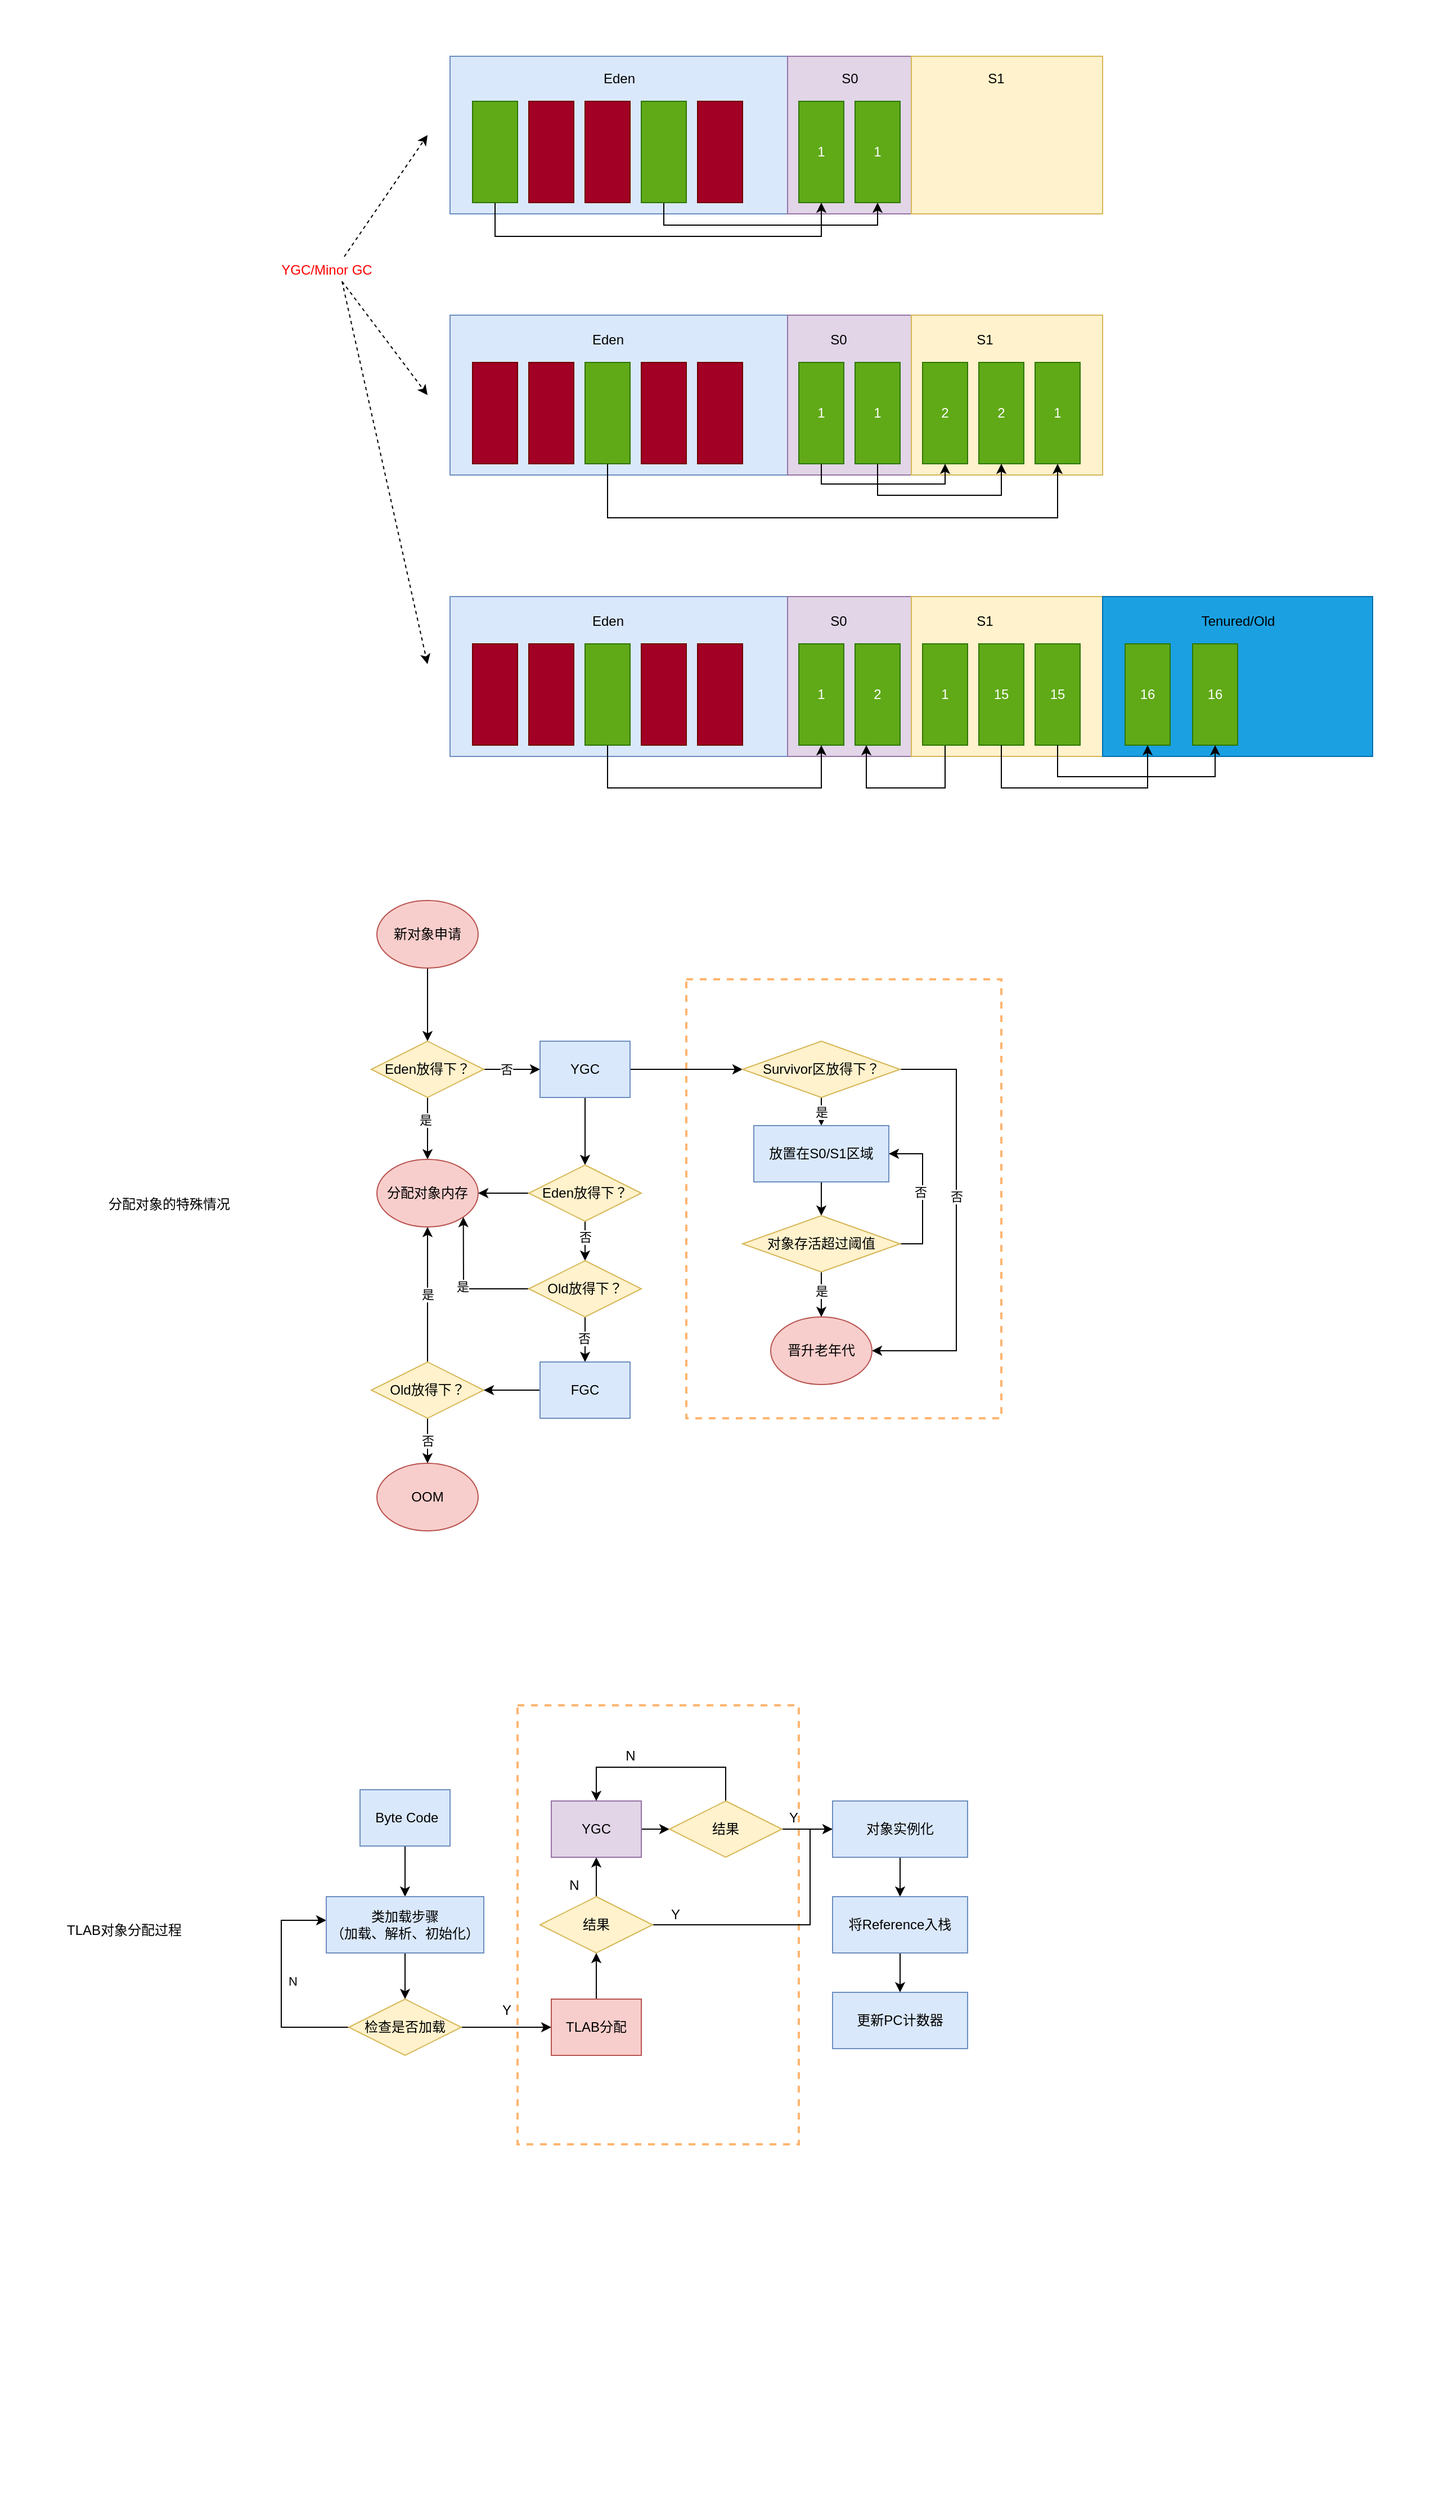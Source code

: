 <svg xmlns="http://www.w3.org/2000/svg" version="1.1" height="2221px" width="1271px" viewBox="-10 -10 1291 2241" content="&lt;mxGraphModel dx=&quot;1878&quot; dy=&quot;1314&quot; grid=&quot;1&quot; gridSize=&quot;10&quot; guides=&quot;1&quot; tooltips=&quot;1&quot; connect=&quot;1&quot; arrows=&quot;1&quot; fold=&quot;1&quot; page=&quot;0&quot; pageScale=&quot;1&quot; pageWidth=&quot;827&quot; pageHeight=&quot;1169&quot; math=&quot;0&quot; shadow=&quot;0&quot;&gt;&lt;root&gt;&lt;mxCell id=&quot;0&quot;/&gt;&lt;mxCell id=&quot;1&quot; parent=&quot;0&quot;/&gt;&lt;mxCell id=&quot;194&quot; value=&quot;&quot; style=&quot;whiteSpace=wrap;html=1;strokeColor=none;&quot; parent=&quot;1&quot; vertex=&quot;1&quot;&gt;&lt;mxGeometry x=&quot;-930&quot; y=&quot;-220&quot; width=&quot;1270&quot; height=&quot;2220&quot; as=&quot;geometry&quot;/&gt;&lt;/mxCell&gt;&lt;mxCell id=&quot;390&quot; value=&quot;&quot; style=&quot;rounded=0;whiteSpace=wrap;html=1;dashed=1;strokeWidth=2;perimeterSpacing=2;strokeColor=#FFB570;&quot; parent=&quot;1&quot; vertex=&quot;1&quot;&gt;&lt;mxGeometry x=&quot;-320&quot; y=&quot;650&quot; width=&quot;280&quot; height=&quot;390&quot; as=&quot;geometry&quot;/&gt;&lt;/mxCell&gt;&lt;mxCell id=&quot;228&quot; value=&quot;&quot; style=&quot;rounded=0;whiteSpace=wrap;html=1;fillColor=#dae8fc;strokeColor=#6c8ebf;&quot; parent=&quot;1&quot; vertex=&quot;1&quot;&gt;&lt;mxGeometry x=&quot;-530&quot; y=&quot;-170&quot; width=&quot;300&quot; height=&quot;140&quot; as=&quot;geometry&quot;/&gt;&lt;/mxCell&gt;&lt;mxCell id=&quot;229&quot; value=&quot;&quot; style=&quot;rounded=0;whiteSpace=wrap;html=1;fillColor=#e1d5e7;strokeColor=#9673a6;&quot; parent=&quot;1&quot; vertex=&quot;1&quot;&gt;&lt;mxGeometry x=&quot;-230&quot; y=&quot;-170&quot; width=&quot;110&quot; height=&quot;140&quot; as=&quot;geometry&quot;/&gt;&lt;/mxCell&gt;&lt;mxCell id=&quot;230&quot; value=&quot;&quot; style=&quot;rounded=0;whiteSpace=wrap;html=1;fillColor=#fff2cc;strokeColor=#d6b656;&quot; parent=&quot;1&quot; vertex=&quot;1&quot;&gt;&lt;mxGeometry x=&quot;-120&quot; y=&quot;-170&quot; width=&quot;170&quot; height=&quot;140&quot; as=&quot;geometry&quot;/&gt;&lt;/mxCell&gt;&lt;mxCell id=&quot;248&quot; value=&quot;&quot; style=&quot;rounded=0;whiteSpace=wrap;html=1;fillColor=#dae8fc;strokeColor=#6c8ebf;&quot; parent=&quot;1&quot; vertex=&quot;1&quot;&gt;&lt;mxGeometry x=&quot;-530&quot; y=&quot;60&quot; width=&quot;300&quot; height=&quot;142&quot; as=&quot;geometry&quot;/&gt;&lt;/mxCell&gt;&lt;mxCell id=&quot;251&quot; value=&quot;&quot; style=&quot;rounded=0;whiteSpace=wrap;html=1;fillColor=#e1d5e7;strokeColor=#9673a6;&quot; parent=&quot;1&quot; vertex=&quot;1&quot;&gt;&lt;mxGeometry x=&quot;-230&quot; y=&quot;60&quot; width=&quot;110&quot; height=&quot;142&quot; as=&quot;geometry&quot;/&gt;&lt;/mxCell&gt;&lt;mxCell id=&quot;252&quot; value=&quot;&quot; style=&quot;rounded=0;whiteSpace=wrap;html=1;fillColor=#fff2cc;strokeColor=#d6b656;&quot; parent=&quot;1&quot; vertex=&quot;1&quot;&gt;&lt;mxGeometry x=&quot;-120&quot; y=&quot;60&quot; width=&quot;170&quot; height=&quot;142&quot; as=&quot;geometry&quot;/&gt;&lt;/mxCell&gt;&lt;mxCell id=&quot;283&quot; style=&quot;edgeStyle=none;html=1;exitX=0.5;exitY=1;exitDx=0;exitDy=0;entryX=0.5;entryY=1;entryDx=0;entryDy=0;endArrow=classic;endFill=1;rounded=0;&quot; parent=&quot;1&quot; source=&quot;275&quot; target=&quot;281&quot; edge=&quot;1&quot;&gt;&lt;mxGeometry relative=&quot;1&quot; as=&quot;geometry&quot;&gt;&lt;Array as=&quot;points&quot;&gt;&lt;mxPoint x=&quot;-490&quot; y=&quot;-10&quot;/&gt;&lt;mxPoint x=&quot;-350&quot; y=&quot;-10&quot;/&gt;&lt;mxPoint x=&quot;-200&quot; y=&quot;-10&quot;/&gt;&lt;/Array&gt;&lt;/mxGeometry&gt;&lt;/mxCell&gt;&lt;mxCell id=&quot;275&quot; value=&quot;&quot; style=&quot;rounded=0;whiteSpace=wrap;html=1;fillColor=#60a917;strokeColor=#2D7600;fontColor=#ffffff;&quot; parent=&quot;1&quot; vertex=&quot;1&quot;&gt;&lt;mxGeometry x=&quot;-510&quot; y=&quot;-130&quot; width=&quot;40&quot; height=&quot;90&quot; as=&quot;geometry&quot;/&gt;&lt;/mxCell&gt;&lt;mxCell id=&quot;276&quot; value=&quot;&quot; style=&quot;rounded=0;whiteSpace=wrap;html=1;fillColor=#a20025;strokeColor=#6F0000;fontColor=#ffffff;&quot; parent=&quot;1&quot; vertex=&quot;1&quot;&gt;&lt;mxGeometry x=&quot;-460&quot; y=&quot;-130&quot; width=&quot;40&quot; height=&quot;90&quot; as=&quot;geometry&quot;/&gt;&lt;/mxCell&gt;&lt;mxCell id=&quot;277&quot; value=&quot;&quot; style=&quot;rounded=0;whiteSpace=wrap;html=1;fillColor=#a20025;strokeColor=#6F0000;fontColor=#ffffff;&quot; parent=&quot;1&quot; vertex=&quot;1&quot;&gt;&lt;mxGeometry x=&quot;-410&quot; y=&quot;-130&quot; width=&quot;40&quot; height=&quot;90&quot; as=&quot;geometry&quot;/&gt;&lt;/mxCell&gt;&lt;mxCell id=&quot;284&quot; style=&quot;edgeStyle=none;rounded=0;html=1;exitX=0.5;exitY=1;exitDx=0;exitDy=0;entryX=0.5;entryY=1;entryDx=0;entryDy=0;endArrow=classic;endFill=1;&quot; parent=&quot;1&quot; source=&quot;278&quot; target=&quot;282&quot; edge=&quot;1&quot;&gt;&lt;mxGeometry relative=&quot;1&quot; as=&quot;geometry&quot;&gt;&lt;Array as=&quot;points&quot;&gt;&lt;mxPoint x=&quot;-340&quot; y=&quot;-20&quot;/&gt;&lt;mxPoint x=&quot;-250&quot; y=&quot;-20&quot;/&gt;&lt;mxPoint x=&quot;-150&quot; y=&quot;-20&quot;/&gt;&lt;/Array&gt;&lt;/mxGeometry&gt;&lt;/mxCell&gt;&lt;mxCell id=&quot;278&quot; value=&quot;&quot; style=&quot;rounded=0;whiteSpace=wrap;html=1;fillColor=#60a917;strokeColor=#2D7600;fontColor=#ffffff;&quot; parent=&quot;1&quot; vertex=&quot;1&quot;&gt;&lt;mxGeometry x=&quot;-360&quot; y=&quot;-130&quot; width=&quot;40&quot; height=&quot;90&quot; as=&quot;geometry&quot;/&gt;&lt;/mxCell&gt;&lt;mxCell id=&quot;279&quot; value=&quot;&quot; style=&quot;rounded=0;whiteSpace=wrap;html=1;fillColor=#a20025;strokeColor=#6F0000;fontColor=#ffffff;&quot; parent=&quot;1&quot; vertex=&quot;1&quot;&gt;&lt;mxGeometry x=&quot;-310&quot; y=&quot;-130&quot; width=&quot;40&quot; height=&quot;90&quot; as=&quot;geometry&quot;/&gt;&lt;/mxCell&gt;&lt;mxCell id=&quot;281&quot; value=&quot;1&quot; style=&quot;rounded=0;whiteSpace=wrap;html=1;fillColor=#60a917;strokeColor=#2D7600;fontColor=#ffffff;&quot; parent=&quot;1&quot; vertex=&quot;1&quot;&gt;&lt;mxGeometry x=&quot;-220&quot; y=&quot;-130&quot; width=&quot;40&quot; height=&quot;90&quot; as=&quot;geometry&quot;/&gt;&lt;/mxCell&gt;&lt;mxCell id=&quot;282&quot; value=&quot;1&quot; style=&quot;rounded=0;whiteSpace=wrap;html=1;fillColor=#60a917;strokeColor=#2D7600;fontColor=#ffffff;&quot; parent=&quot;1&quot; vertex=&quot;1&quot;&gt;&lt;mxGeometry x=&quot;-170&quot; y=&quot;-130&quot; width=&quot;40&quot; height=&quot;90&quot; as=&quot;geometry&quot;/&gt;&lt;/mxCell&gt;&lt;mxCell id=&quot;286&quot; value=&quot;&quot; style=&quot;rounded=0;whiteSpace=wrap;html=1;fillColor=#a20025;strokeColor=#6F0000;fontColor=#ffffff;&quot; parent=&quot;1&quot; vertex=&quot;1&quot;&gt;&lt;mxGeometry x=&quot;-510&quot; y=&quot;102&quot; width=&quot;40&quot; height=&quot;90&quot; as=&quot;geometry&quot;/&gt;&lt;/mxCell&gt;&lt;mxCell id=&quot;287&quot; value=&quot;&quot; style=&quot;rounded=0;whiteSpace=wrap;html=1;fillColor=#a20025;strokeColor=#6F0000;fontColor=#ffffff;&quot; parent=&quot;1&quot; vertex=&quot;1&quot;&gt;&lt;mxGeometry x=&quot;-460&quot; y=&quot;102&quot; width=&quot;40&quot; height=&quot;90&quot; as=&quot;geometry&quot;/&gt;&lt;/mxCell&gt;&lt;mxCell id=&quot;329&quot; style=&quot;edgeStyle=none;html=1;exitX=0.5;exitY=1;exitDx=0;exitDy=0;entryX=0.5;entryY=1;entryDx=0;entryDy=0;rounded=0;&quot; parent=&quot;1&quot; source=&quot;288&quot; target=&quot;327&quot; edge=&quot;1&quot;&gt;&lt;mxGeometry relative=&quot;1&quot; as=&quot;geometry&quot;&gt;&lt;Array as=&quot;points&quot;&gt;&lt;mxPoint x=&quot;-390&quot; y=&quot;240&quot;/&gt;&lt;mxPoint x=&quot;-190&quot; y=&quot;240&quot;/&gt;&lt;mxPoint x=&quot;10&quot; y=&quot;240&quot;/&gt;&lt;/Array&gt;&lt;/mxGeometry&gt;&lt;/mxCell&gt;&lt;mxCell id=&quot;288&quot; value=&quot;&quot; style=&quot;rounded=0;whiteSpace=wrap;html=1;fillColor=#60a917;strokeColor=#2D7600;fontColor=#ffffff;&quot; parent=&quot;1&quot; vertex=&quot;1&quot;&gt;&lt;mxGeometry x=&quot;-410&quot; y=&quot;102&quot; width=&quot;40&quot; height=&quot;90&quot; as=&quot;geometry&quot;/&gt;&lt;/mxCell&gt;&lt;mxCell id=&quot;289&quot; value=&quot;&quot; style=&quot;rounded=0;whiteSpace=wrap;html=1;fillColor=#a20025;strokeColor=#6F0000;fontColor=#ffffff;&quot; parent=&quot;1&quot; vertex=&quot;1&quot;&gt;&lt;mxGeometry x=&quot;-360&quot; y=&quot;102&quot; width=&quot;40&quot; height=&quot;90&quot; as=&quot;geometry&quot;/&gt;&lt;/mxCell&gt;&lt;mxCell id=&quot;290&quot; value=&quot;&quot; style=&quot;rounded=0;whiteSpace=wrap;html=1;fillColor=#a20025;strokeColor=#6F0000;fontColor=#ffffff;&quot; parent=&quot;1&quot; vertex=&quot;1&quot;&gt;&lt;mxGeometry x=&quot;-310&quot; y=&quot;102&quot; width=&quot;40&quot; height=&quot;90&quot; as=&quot;geometry&quot;/&gt;&lt;/mxCell&gt;&lt;mxCell id=&quot;330&quot; style=&quot;edgeStyle=none;rounded=0;html=1;exitX=0.5;exitY=1;exitDx=0;exitDy=0;entryX=0.5;entryY=1;entryDx=0;entryDy=0;&quot; parent=&quot;1&quot; source=&quot;291&quot; target=&quot;325&quot; edge=&quot;1&quot;&gt;&lt;mxGeometry relative=&quot;1&quot; as=&quot;geometry&quot;&gt;&lt;Array as=&quot;points&quot;&gt;&lt;mxPoint x=&quot;-200&quot; y=&quot;210&quot;/&gt;&lt;mxPoint x=&quot;-140&quot; y=&quot;210&quot;/&gt;&lt;mxPoint x=&quot;-90&quot; y=&quot;210&quot;/&gt;&lt;/Array&gt;&lt;/mxGeometry&gt;&lt;/mxCell&gt;&lt;mxCell id=&quot;291&quot; value=&quot;1&quot; style=&quot;rounded=0;whiteSpace=wrap;html=1;fillColor=#60a917;strokeColor=#2D7600;fontColor=#ffffff;&quot; parent=&quot;1&quot; vertex=&quot;1&quot;&gt;&lt;mxGeometry x=&quot;-220&quot; y=&quot;102&quot; width=&quot;40&quot; height=&quot;90&quot; as=&quot;geometry&quot;/&gt;&lt;/mxCell&gt;&lt;mxCell id=&quot;331&quot; style=&quot;edgeStyle=none;rounded=0;html=1;exitX=0.5;exitY=1;exitDx=0;exitDy=0;entryX=0.5;entryY=1;entryDx=0;entryDy=0;&quot; parent=&quot;1&quot; source=&quot;292&quot; target=&quot;326&quot; edge=&quot;1&quot;&gt;&lt;mxGeometry relative=&quot;1&quot; as=&quot;geometry&quot;&gt;&lt;Array as=&quot;points&quot;&gt;&lt;mxPoint x=&quot;-150&quot; y=&quot;220&quot;/&gt;&lt;mxPoint x=&quot;-90&quot; y=&quot;220&quot;/&gt;&lt;mxPoint x=&quot;-40&quot; y=&quot;220&quot;/&gt;&lt;/Array&gt;&lt;/mxGeometry&gt;&lt;/mxCell&gt;&lt;mxCell id=&quot;292&quot; value=&quot;1&quot; style=&quot;rounded=0;whiteSpace=wrap;html=1;fillColor=#60a917;strokeColor=#2D7600;fontColor=#ffffff;&quot; parent=&quot;1&quot; vertex=&quot;1&quot;&gt;&lt;mxGeometry x=&quot;-170&quot; y=&quot;102&quot; width=&quot;40&quot; height=&quot;90&quot; as=&quot;geometry&quot;/&gt;&lt;/mxCell&gt;&lt;mxCell id=&quot;293&quot; value=&quot;Eden&quot; style=&quot;text;html=1;align=center;verticalAlign=middle;resizable=0;points=[];autosize=1;strokeColor=none;&quot; parent=&quot;1&quot; vertex=&quot;1&quot;&gt;&lt;mxGeometry x=&quot;-400&quot; y=&quot;-160&quot; width=&quot;40&quot; height=&quot;20&quot; as=&quot;geometry&quot;/&gt;&lt;/mxCell&gt;&lt;mxCell id=&quot;294&quot; value=&quot;S0&quot; style=&quot;text;html=1;align=center;verticalAlign=middle;resizable=0;points=[];autosize=1;strokeColor=none;&quot; parent=&quot;1&quot; vertex=&quot;1&quot;&gt;&lt;mxGeometry x=&quot;-190&quot; y=&quot;-160&quot; width=&quot;30&quot; height=&quot;20&quot; as=&quot;geometry&quot;/&gt;&lt;/mxCell&gt;&lt;mxCell id=&quot;295&quot; value=&quot;S1&quot; style=&quot;text;html=1;align=center;verticalAlign=middle;resizable=0;points=[];autosize=1;strokeColor=none;&quot; parent=&quot;1&quot; vertex=&quot;1&quot;&gt;&lt;mxGeometry x=&quot;-60&quot; y=&quot;-160&quot; width=&quot;30&quot; height=&quot;20&quot; as=&quot;geometry&quot;/&gt;&lt;/mxCell&gt;&lt;mxCell id=&quot;296&quot; value=&quot;Eden&quot; style=&quot;text;html=1;align=center;verticalAlign=middle;resizable=0;points=[];autosize=1;strokeColor=none;&quot; parent=&quot;1&quot; vertex=&quot;1&quot;&gt;&lt;mxGeometry x=&quot;-410&quot; y=&quot;72&quot; width=&quot;40&quot; height=&quot;20&quot; as=&quot;geometry&quot;/&gt;&lt;/mxCell&gt;&lt;mxCell id=&quot;297&quot; value=&quot;S0&quot; style=&quot;text;html=1;align=center;verticalAlign=middle;resizable=0;points=[];autosize=1;strokeColor=none;&quot; parent=&quot;1&quot; vertex=&quot;1&quot;&gt;&lt;mxGeometry x=&quot;-200&quot; y=&quot;72&quot; width=&quot;30&quot; height=&quot;20&quot; as=&quot;geometry&quot;/&gt;&lt;/mxCell&gt;&lt;mxCell id=&quot;298&quot; value=&quot;S1&quot; style=&quot;text;html=1;align=center;verticalAlign=middle;resizable=0;points=[];autosize=1;strokeColor=none;&quot; parent=&quot;1&quot; vertex=&quot;1&quot;&gt;&lt;mxGeometry x=&quot;-70&quot; y=&quot;72&quot; width=&quot;30&quot; height=&quot;20&quot; as=&quot;geometry&quot;/&gt;&lt;/mxCell&gt;&lt;mxCell id=&quot;299&quot; value=&quot;&quot; style=&quot;rounded=0;whiteSpace=wrap;html=1;fillColor=#dae8fc;strokeColor=#6c8ebf;&quot; parent=&quot;1&quot; vertex=&quot;1&quot;&gt;&lt;mxGeometry x=&quot;-530&quot; y=&quot;310&quot; width=&quot;300&quot; height=&quot;142&quot; as=&quot;geometry&quot;/&gt;&lt;/mxCell&gt;&lt;mxCell id=&quot;300&quot; value=&quot;&quot; style=&quot;rounded=0;whiteSpace=wrap;html=1;fillColor=#e1d5e7;strokeColor=#9673a6;&quot; parent=&quot;1&quot; vertex=&quot;1&quot;&gt;&lt;mxGeometry x=&quot;-230&quot; y=&quot;310&quot; width=&quot;110&quot; height=&quot;142&quot; as=&quot;geometry&quot;/&gt;&lt;/mxCell&gt;&lt;mxCell id=&quot;301&quot; value=&quot;&quot; style=&quot;rounded=0;whiteSpace=wrap;html=1;fillColor=#fff2cc;strokeColor=#d6b656;&quot; parent=&quot;1&quot; vertex=&quot;1&quot;&gt;&lt;mxGeometry x=&quot;-120&quot; y=&quot;310&quot; width=&quot;170&quot; height=&quot;142&quot; as=&quot;geometry&quot;/&gt;&lt;/mxCell&gt;&lt;mxCell id=&quot;302&quot; value=&quot;&quot; style=&quot;rounded=0;whiteSpace=wrap;html=1;fillColor=#a20025;strokeColor=#6F0000;fontColor=#ffffff;&quot; parent=&quot;1&quot; vertex=&quot;1&quot;&gt;&lt;mxGeometry x=&quot;-510&quot; y=&quot;352&quot; width=&quot;40&quot; height=&quot;90&quot; as=&quot;geometry&quot;/&gt;&lt;/mxCell&gt;&lt;mxCell id=&quot;303&quot; value=&quot;&quot; style=&quot;rounded=0;whiteSpace=wrap;html=1;fillColor=#a20025;strokeColor=#6F0000;fontColor=#ffffff;&quot; parent=&quot;1&quot; vertex=&quot;1&quot;&gt;&lt;mxGeometry x=&quot;-460&quot; y=&quot;352&quot; width=&quot;40&quot; height=&quot;90&quot; as=&quot;geometry&quot;/&gt;&lt;/mxCell&gt;&lt;mxCell id=&quot;342&quot; style=&quot;edgeStyle=none;rounded=0;html=1;exitX=0.5;exitY=1;exitDx=0;exitDy=0;entryX=0.5;entryY=1;entryDx=0;entryDy=0;strokeColor=#000000;&quot; parent=&quot;1&quot; source=&quot;304&quot; target=&quot;307&quot; edge=&quot;1&quot;&gt;&lt;mxGeometry relative=&quot;1&quot; as=&quot;geometry&quot;&gt;&lt;Array as=&quot;points&quot;&gt;&lt;mxPoint x=&quot;-390&quot; y=&quot;480&quot;/&gt;&lt;mxPoint x=&quot;-300&quot; y=&quot;480&quot;/&gt;&lt;mxPoint x=&quot;-200&quot; y=&quot;480&quot;/&gt;&lt;/Array&gt;&lt;/mxGeometry&gt;&lt;/mxCell&gt;&lt;mxCell id=&quot;304&quot; value=&quot;&quot; style=&quot;rounded=0;whiteSpace=wrap;html=1;fillColor=#60a917;strokeColor=#2D7600;fontColor=#ffffff;&quot; parent=&quot;1&quot; vertex=&quot;1&quot;&gt;&lt;mxGeometry x=&quot;-410&quot; y=&quot;352&quot; width=&quot;40&quot; height=&quot;90&quot; as=&quot;geometry&quot;/&gt;&lt;/mxCell&gt;&lt;mxCell id=&quot;305&quot; value=&quot;&quot; style=&quot;rounded=0;whiteSpace=wrap;html=1;fillColor=#a20025;strokeColor=#6F0000;fontColor=#ffffff;&quot; parent=&quot;1&quot; vertex=&quot;1&quot;&gt;&lt;mxGeometry x=&quot;-360&quot; y=&quot;352&quot; width=&quot;40&quot; height=&quot;90&quot; as=&quot;geometry&quot;/&gt;&lt;/mxCell&gt;&lt;mxCell id=&quot;306&quot; value=&quot;&quot; style=&quot;rounded=0;whiteSpace=wrap;html=1;fillColor=#a20025;strokeColor=#6F0000;fontColor=#ffffff;&quot; parent=&quot;1&quot; vertex=&quot;1&quot;&gt;&lt;mxGeometry x=&quot;-310&quot; y=&quot;352&quot; width=&quot;40&quot; height=&quot;90&quot; as=&quot;geometry&quot;/&gt;&lt;/mxCell&gt;&lt;mxCell id=&quot;307&quot; value=&quot;1&quot; style=&quot;rounded=0;whiteSpace=wrap;html=1;fillColor=#60a917;strokeColor=#2D7600;fontColor=#ffffff;&quot; parent=&quot;1&quot; vertex=&quot;1&quot;&gt;&lt;mxGeometry x=&quot;-220&quot; y=&quot;352&quot; width=&quot;40&quot; height=&quot;90&quot; as=&quot;geometry&quot;/&gt;&lt;/mxCell&gt;&lt;mxCell id=&quot;308&quot; value=&quot;2&quot; style=&quot;rounded=0;whiteSpace=wrap;html=1;fillColor=#60a917;strokeColor=#2D7600;fontColor=#ffffff;&quot; parent=&quot;1&quot; vertex=&quot;1&quot;&gt;&lt;mxGeometry x=&quot;-170&quot; y=&quot;352&quot; width=&quot;40&quot; height=&quot;90&quot; as=&quot;geometry&quot;/&gt;&lt;/mxCell&gt;&lt;mxCell id=&quot;309&quot; value=&quot;Eden&quot; style=&quot;text;html=1;align=center;verticalAlign=middle;resizable=0;points=[];autosize=1;strokeColor=none;&quot; parent=&quot;1&quot; vertex=&quot;1&quot;&gt;&lt;mxGeometry x=&quot;-410&quot; y=&quot;322&quot; width=&quot;40&quot; height=&quot;20&quot; as=&quot;geometry&quot;/&gt;&lt;/mxCell&gt;&lt;mxCell id=&quot;310&quot; value=&quot;S0&quot; style=&quot;text;html=1;align=center;verticalAlign=middle;resizable=0;points=[];autosize=1;strokeColor=none;&quot; parent=&quot;1&quot; vertex=&quot;1&quot;&gt;&lt;mxGeometry x=&quot;-200&quot; y=&quot;322&quot; width=&quot;30&quot; height=&quot;20&quot; as=&quot;geometry&quot;/&gt;&lt;/mxCell&gt;&lt;mxCell id=&quot;311&quot; value=&quot;S1&quot; style=&quot;text;html=1;align=center;verticalAlign=middle;resizable=0;points=[];autosize=1;strokeColor=none;&quot; parent=&quot;1&quot; vertex=&quot;1&quot;&gt;&lt;mxGeometry x=&quot;-70&quot; y=&quot;322&quot; width=&quot;30&quot; height=&quot;20&quot; as=&quot;geometry&quot;/&gt;&lt;/mxCell&gt;&lt;mxCell id=&quot;325&quot; value=&quot;2&quot; style=&quot;rounded=0;whiteSpace=wrap;html=1;fillColor=#60a917;strokeColor=#2D7600;fontColor=#ffffff;&quot; parent=&quot;1&quot; vertex=&quot;1&quot;&gt;&lt;mxGeometry x=&quot;-110&quot; y=&quot;102&quot; width=&quot;40&quot; height=&quot;90&quot; as=&quot;geometry&quot;/&gt;&lt;/mxCell&gt;&lt;mxCell id=&quot;326&quot; value=&quot;2&quot; style=&quot;rounded=0;whiteSpace=wrap;html=1;fillColor=#60a917;strokeColor=#2D7600;fontColor=#ffffff;&quot; parent=&quot;1&quot; vertex=&quot;1&quot;&gt;&lt;mxGeometry x=&quot;-60&quot; y=&quot;102&quot; width=&quot;40&quot; height=&quot;90&quot; as=&quot;geometry&quot;/&gt;&lt;/mxCell&gt;&lt;mxCell id=&quot;327&quot; value=&quot;1&quot; style=&quot;rounded=0;whiteSpace=wrap;html=1;fillColor=#60a917;strokeColor=#2D7600;fontColor=#ffffff;&quot; parent=&quot;1&quot; vertex=&quot;1&quot;&gt;&lt;mxGeometry x=&quot;-10&quot; y=&quot;102&quot; width=&quot;40&quot; height=&quot;90&quot; as=&quot;geometry&quot;/&gt;&lt;/mxCell&gt;&lt;mxCell id=&quot;332&quot; value=&quot;&amp;lt;font color=&amp;quot;#ff0000&amp;quot;&amp;gt;YGC/Minor GC&amp;lt;/font&amp;gt;&quot; style=&quot;text;html=1;align=center;verticalAlign=middle;resizable=0;points=[];autosize=1;strokeColor=none;&quot; parent=&quot;1&quot; vertex=&quot;1&quot;&gt;&lt;mxGeometry x=&quot;-690&quot; y=&quot;10&quot; width=&quot;100&quot; height=&quot;20&quot; as=&quot;geometry&quot;/&gt;&lt;/mxCell&gt;&lt;mxCell id=&quot;333&quot; value=&quot;&quot; style=&quot;endArrow=classic;html=1;exitX=0.66;exitY=-0.1;exitDx=0;exitDy=0;exitPerimeter=0;dashed=1;&quot; parent=&quot;1&quot; source=&quot;332&quot; edge=&quot;1&quot;&gt;&lt;mxGeometry width=&quot;50&quot; height=&quot;50&quot; relative=&quot;1&quot; as=&quot;geometry&quot;&gt;&lt;mxPoint x=&quot;-630&quot; as=&quot;sourcePoint&quot;/&gt;&lt;mxPoint x=&quot;-550&quot; y=&quot;-100&quot; as=&quot;targetPoint&quot;/&gt;&lt;/mxGeometry&gt;&lt;/mxCell&gt;&lt;mxCell id=&quot;334&quot; value=&quot;&quot; style=&quot;endArrow=classic;html=1;exitX=0.64;exitY=1;exitDx=0;exitDy=0;exitPerimeter=0;dashed=1;&quot; parent=&quot;1&quot; source=&quot;332&quot; edge=&quot;1&quot;&gt;&lt;mxGeometry width=&quot;50&quot; height=&quot;50&quot; relative=&quot;1&quot; as=&quot;geometry&quot;&gt;&lt;mxPoint x=&quot;-620&quot; y=&quot;10&quot; as=&quot;sourcePoint&quot;/&gt;&lt;mxPoint x=&quot;-550&quot; y=&quot;131&quot; as=&quot;targetPoint&quot;/&gt;&lt;/mxGeometry&gt;&lt;/mxCell&gt;&lt;mxCell id=&quot;343&quot; style=&quot;edgeStyle=none;rounded=0;html=1;exitX=0.5;exitY=1;exitDx=0;exitDy=0;entryX=0.25;entryY=1;entryDx=0;entryDy=0;strokeColor=#000000;&quot; parent=&quot;1&quot; source=&quot;335&quot; target=&quot;308&quot; edge=&quot;1&quot;&gt;&lt;mxGeometry relative=&quot;1&quot; as=&quot;geometry&quot;&gt;&lt;Array as=&quot;points&quot;&gt;&lt;mxPoint x=&quot;-90&quot; y=&quot;480&quot;/&gt;&lt;mxPoint x=&quot;-130&quot; y=&quot;480&quot;/&gt;&lt;mxPoint x=&quot;-160&quot; y=&quot;480&quot;/&gt;&lt;/Array&gt;&lt;/mxGeometry&gt;&lt;/mxCell&gt;&lt;mxCell id=&quot;335&quot; value=&quot;1&quot; style=&quot;rounded=0;whiteSpace=wrap;html=1;fillColor=#60a917;strokeColor=#2D7600;fontColor=#ffffff;&quot; parent=&quot;1&quot; vertex=&quot;1&quot;&gt;&lt;mxGeometry x=&quot;-110&quot; y=&quot;352&quot; width=&quot;40&quot; height=&quot;90&quot; as=&quot;geometry&quot;/&gt;&lt;/mxCell&gt;&lt;mxCell id=&quot;336&quot; value=&quot;15&quot; style=&quot;rounded=0;whiteSpace=wrap;html=1;fillColor=#60a917;strokeColor=#2D7600;fontColor=#ffffff;&quot; parent=&quot;1&quot; vertex=&quot;1&quot;&gt;&lt;mxGeometry x=&quot;-60&quot; y=&quot;352&quot; width=&quot;40&quot; height=&quot;90&quot; as=&quot;geometry&quot;/&gt;&lt;/mxCell&gt;&lt;mxCell id=&quot;337&quot; value=&quot;15&quot; style=&quot;rounded=0;whiteSpace=wrap;html=1;fillColor=#60a917;strokeColor=#2D7600;fontColor=#ffffff;&quot; parent=&quot;1&quot; vertex=&quot;1&quot;&gt;&lt;mxGeometry x=&quot;-10&quot; y=&quot;352&quot; width=&quot;40&quot; height=&quot;90&quot; as=&quot;geometry&quot;/&gt;&lt;/mxCell&gt;&lt;mxCell id=&quot;339&quot; value=&quot;&quot; style=&quot;rounded=0;whiteSpace=wrap;html=1;fillColor=#1ba1e2;strokeColor=#006EAF;fontColor=#ffffff;&quot; parent=&quot;1&quot; vertex=&quot;1&quot;&gt;&lt;mxGeometry x=&quot;50&quot; y=&quot;310&quot; width=&quot;240&quot; height=&quot;142&quot; as=&quot;geometry&quot;/&gt;&lt;/mxCell&gt;&lt;mxCell id=&quot;340&quot; value=&quot;16&quot; style=&quot;rounded=0;whiteSpace=wrap;html=1;fillColor=#60a917;strokeColor=#2D7600;fontColor=#ffffff;&quot; parent=&quot;1&quot; vertex=&quot;1&quot;&gt;&lt;mxGeometry x=&quot;70&quot; y=&quot;352&quot; width=&quot;40&quot; height=&quot;90&quot; as=&quot;geometry&quot;/&gt;&lt;/mxCell&gt;&lt;mxCell id=&quot;341&quot; value=&quot;16&quot; style=&quot;rounded=0;whiteSpace=wrap;html=1;fillColor=#60a917;strokeColor=#2D7600;fontColor=#ffffff;&quot; parent=&quot;1&quot; vertex=&quot;1&quot;&gt;&lt;mxGeometry x=&quot;130&quot; y=&quot;352&quot; width=&quot;40&quot; height=&quot;90&quot; as=&quot;geometry&quot;/&gt;&lt;/mxCell&gt;&lt;mxCell id=&quot;344&quot; style=&quot;edgeStyle=none;rounded=0;html=1;exitX=0.5;exitY=1;exitDx=0;exitDy=0;entryX=0.5;entryY=1;entryDx=0;entryDy=0;strokeColor=#000000;&quot; parent=&quot;1&quot; source=&quot;336&quot; target=&quot;340&quot; edge=&quot;1&quot;&gt;&lt;mxGeometry relative=&quot;1&quot; as=&quot;geometry&quot;&gt;&lt;Array as=&quot;points&quot;&gt;&lt;mxPoint x=&quot;-40&quot; y=&quot;480&quot;/&gt;&lt;mxPoint x=&quot;30&quot; y=&quot;480&quot;/&gt;&lt;mxPoint x=&quot;90&quot; y=&quot;480&quot;/&gt;&lt;/Array&gt;&lt;/mxGeometry&gt;&lt;/mxCell&gt;&lt;mxCell id=&quot;345&quot; style=&quot;edgeStyle=none;rounded=0;html=1;exitX=0.5;exitY=1;exitDx=0;exitDy=0;strokeColor=#000000;entryX=0.5;entryY=1;entryDx=0;entryDy=0;&quot; parent=&quot;1&quot; source=&quot;337&quot; target=&quot;341&quot; edge=&quot;1&quot;&gt;&lt;mxGeometry relative=&quot;1&quot; as=&quot;geometry&quot;&gt;&lt;Array as=&quot;points&quot;&gt;&lt;mxPoint x=&quot;10&quot; y=&quot;470&quot;/&gt;&lt;mxPoint x=&quot;80&quot; y=&quot;470&quot;/&gt;&lt;mxPoint x=&quot;150&quot; y=&quot;470&quot;/&gt;&lt;/Array&gt;&lt;/mxGeometry&gt;&lt;/mxCell&gt;&lt;mxCell id=&quot;346&quot; value=&quot;Tenured/Old&quot; style=&quot;text;html=1;align=center;verticalAlign=middle;resizable=0;points=[];autosize=1;strokeColor=none;&quot; parent=&quot;1&quot; vertex=&quot;1&quot;&gt;&lt;mxGeometry x=&quot;130&quot; y=&quot;322&quot; width=&quot;80&quot; height=&quot;20&quot; as=&quot;geometry&quot;/&gt;&lt;/mxCell&gt;&lt;mxCell id=&quot;348&quot; value=&quot;&quot; style=&quot;endArrow=classic;html=1;exitX=0.64;exitY=1;exitDx=0;exitDy=0;exitPerimeter=0;dashed=1;&quot; parent=&quot;1&quot; source=&quot;332&quot; edge=&quot;1&quot;&gt;&lt;mxGeometry width=&quot;50&quot; height=&quot;50&quot; relative=&quot;1&quot; as=&quot;geometry&quot;&gt;&lt;mxPoint x=&quot;-616&quot; y=&quot;40&quot; as=&quot;sourcePoint&quot;/&gt;&lt;mxPoint x=&quot;-550&quot; y=&quot;370&quot; as=&quot;targetPoint&quot;/&gt;&lt;/mxGeometry&gt;&lt;/mxCell&gt;&lt;mxCell id=&quot;351&quot; value=&quot;&quot; style=&quot;edgeStyle=none;html=1;&quot; parent=&quot;1&quot; source=&quot;349&quot; target=&quot;350&quot; edge=&quot;1&quot;&gt;&lt;mxGeometry relative=&quot;1&quot; as=&quot;geometry&quot;/&gt;&lt;/mxCell&gt;&lt;mxCell id=&quot;349&quot; value=&quot;新对象申请&quot; style=&quot;ellipse;whiteSpace=wrap;html=1;fillColor=#f8cecc;strokeColor=#b85450;&quot; parent=&quot;1&quot; vertex=&quot;1&quot;&gt;&lt;mxGeometry x=&quot;-595&quot; y=&quot;580&quot; width=&quot;90&quot; height=&quot;60&quot; as=&quot;geometry&quot;/&gt;&lt;/mxCell&gt;&lt;mxCell id=&quot;353&quot; value=&quot;&quot; style=&quot;edgeStyle=none;html=1;entryX=0.5;entryY=0;entryDx=0;entryDy=0;&quot; parent=&quot;1&quot; source=&quot;350&quot; target=&quot;354&quot; edge=&quot;1&quot;&gt;&lt;mxGeometry relative=&quot;1&quot; as=&quot;geometry&quot;&gt;&lt;mxPoint x=&quot;-558.667&quot; y=&quot;860.007&quot; as=&quot;targetPoint&quot;/&gt;&lt;/mxGeometry&gt;&lt;/mxCell&gt;&lt;mxCell id=&quot;359&quot; value=&quot;是&quot; style=&quot;edgeLabel;html=1;align=center;verticalAlign=middle;resizable=0;points=[];&quot; parent=&quot;353&quot; vertex=&quot;1&quot; connectable=&quot;0&quot;&gt;&lt;mxGeometry x=&quot;-0.3&quot; y=&quot;-2&quot; relative=&quot;1&quot; as=&quot;geometry&quot;&gt;&lt;mxPoint as=&quot;offset&quot;/&gt;&lt;/mxGeometry&gt;&lt;/mxCell&gt;&lt;mxCell id=&quot;361&quot; style=&quot;edgeStyle=none;html=1;exitX=1;exitY=0.5;exitDx=0;exitDy=0;entryX=0;entryY=0.5;entryDx=0;entryDy=0;&quot; parent=&quot;1&quot; source=&quot;350&quot; target=&quot;360&quot; edge=&quot;1&quot;&gt;&lt;mxGeometry relative=&quot;1&quot; as=&quot;geometry&quot;/&gt;&lt;/mxCell&gt;&lt;mxCell id=&quot;362&quot; value=&quot;否&quot; style=&quot;edgeLabel;html=1;align=center;verticalAlign=middle;resizable=0;points=[];&quot; parent=&quot;361&quot; vertex=&quot;1&quot; connectable=&quot;0&quot;&gt;&lt;mxGeometry x=&quot;0.36&quot; y=&quot;3&quot; relative=&quot;1&quot; as=&quot;geometry&quot;&gt;&lt;mxPoint x=&quot;-14&quot; y=&quot;3&quot; as=&quot;offset&quot;/&gt;&lt;/mxGeometry&gt;&lt;/mxCell&gt;&lt;mxCell id=&quot;350&quot; value=&quot;Eden放得下？&quot; style=&quot;rhombus;whiteSpace=wrap;html=1;fillColor=#fff2cc;strokeColor=#d6b656;&quot; parent=&quot;1&quot; vertex=&quot;1&quot;&gt;&lt;mxGeometry x=&quot;-600&quot; y=&quot;705&quot; width=&quot;100&quot; height=&quot;50&quot; as=&quot;geometry&quot;/&gt;&lt;/mxCell&gt;&lt;mxCell id=&quot;354&quot; value=&quot;分配对象内存&quot; style=&quot;ellipse;whiteSpace=wrap;html=1;fillColor=#f8cecc;strokeColor=#b85450;&quot; parent=&quot;1&quot; vertex=&quot;1&quot;&gt;&lt;mxGeometry x=&quot;-595&quot; y=&quot;810&quot; width=&quot;90&quot; height=&quot;60&quot; as=&quot;geometry&quot;/&gt;&lt;/mxCell&gt;&lt;mxCell id=&quot;357&quot; value=&quot;是&quot; style=&quot;edgeStyle=none;html=1;exitX=0.5;exitY=0;exitDx=0;exitDy=0;entryX=0.5;entryY=1;entryDx=0;entryDy=0;&quot; parent=&quot;1&quot; source=&quot;355&quot; target=&quot;354&quot; edge=&quot;1&quot;&gt;&lt;mxGeometry relative=&quot;1&quot; as=&quot;geometry&quot;/&gt;&lt;/mxCell&gt;&lt;mxCell id=&quot;358&quot; value=&quot;否&quot; style=&quot;edgeStyle=none;html=1;exitX=0.5;exitY=1;exitDx=0;exitDy=0;entryX=0.5;entryY=0;entryDx=0;entryDy=0;&quot; parent=&quot;1&quot; source=&quot;355&quot; target=&quot;356&quot; edge=&quot;1&quot;&gt;&lt;mxGeometry relative=&quot;1&quot; as=&quot;geometry&quot;/&gt;&lt;/mxCell&gt;&lt;mxCell id=&quot;355&quot; value=&quot;Old放得下？&quot; style=&quot;rhombus;whiteSpace=wrap;html=1;fillColor=#fff2cc;strokeColor=#d6b656;&quot; parent=&quot;1&quot; vertex=&quot;1&quot;&gt;&lt;mxGeometry x=&quot;-600&quot; y=&quot;990&quot; width=&quot;100&quot; height=&quot;50&quot; as=&quot;geometry&quot;/&gt;&lt;/mxCell&gt;&lt;mxCell id=&quot;356&quot; value=&quot;OOM&quot; style=&quot;ellipse;whiteSpace=wrap;html=1;fillColor=#f8cecc;strokeColor=#b85450;&quot; parent=&quot;1&quot; vertex=&quot;1&quot;&gt;&lt;mxGeometry x=&quot;-595&quot; y=&quot;1080&quot; width=&quot;90&quot; height=&quot;60&quot; as=&quot;geometry&quot;/&gt;&lt;/mxCell&gt;&lt;mxCell id=&quot;364&quot; style=&quot;edgeStyle=none;html=1;exitX=0.5;exitY=1;exitDx=0;exitDy=0;entryX=0.5;entryY=0;entryDx=0;entryDy=0;&quot; parent=&quot;1&quot; source=&quot;360&quot; target=&quot;363&quot; edge=&quot;1&quot;&gt;&lt;mxGeometry relative=&quot;1&quot; as=&quot;geometry&quot;/&gt;&lt;/mxCell&gt;&lt;mxCell id=&quot;389&quot; style=&quot;edgeStyle=none;rounded=0;html=1;exitX=1;exitY=0.5;exitDx=0;exitDy=0;entryX=0;entryY=0.5;entryDx=0;entryDy=0;&quot; parent=&quot;1&quot; source=&quot;360&quot; target=&quot;375&quot; edge=&quot;1&quot;&gt;&lt;mxGeometry relative=&quot;1&quot; as=&quot;geometry&quot;/&gt;&lt;/mxCell&gt;&lt;mxCell id=&quot;360&quot; value=&quot;YGC&quot; style=&quot;rounded=0;whiteSpace=wrap;html=1;fillColor=#dae8fc;strokeColor=#6c8ebf;&quot; parent=&quot;1&quot; vertex=&quot;1&quot;&gt;&lt;mxGeometry x=&quot;-450&quot; y=&quot;705&quot; width=&quot;80&quot; height=&quot;50&quot; as=&quot;geometry&quot;/&gt;&lt;/mxCell&gt;&lt;mxCell id=&quot;365&quot; style=&quot;edgeStyle=none;html=1;exitX=0;exitY=0.5;exitDx=0;exitDy=0;entryX=1;entryY=0.5;entryDx=0;entryDy=0;&quot; parent=&quot;1&quot; source=&quot;363&quot; target=&quot;354&quot; edge=&quot;1&quot;&gt;&lt;mxGeometry relative=&quot;1&quot; as=&quot;geometry&quot;/&gt;&lt;/mxCell&gt;&lt;mxCell id=&quot;367&quot; style=&quot;edgeStyle=none;html=1;exitX=0.5;exitY=1;exitDx=0;exitDy=0;entryX=0.5;entryY=0;entryDx=0;entryDy=0;&quot; parent=&quot;1&quot; source=&quot;363&quot; target=&quot;366&quot; edge=&quot;1&quot;&gt;&lt;mxGeometry relative=&quot;1&quot; as=&quot;geometry&quot;/&gt;&lt;/mxCell&gt;&lt;mxCell id=&quot;368&quot; value=&quot;否&quot; style=&quot;edgeLabel;html=1;align=center;verticalAlign=middle;resizable=0;points=[];&quot; parent=&quot;367&quot; vertex=&quot;1&quot; connectable=&quot;0&quot;&gt;&lt;mxGeometry x=&quot;-0.543&quot; relative=&quot;1&quot; as=&quot;geometry&quot;&gt;&lt;mxPoint y=&quot;6&quot; as=&quot;offset&quot;/&gt;&lt;/mxGeometry&gt;&lt;/mxCell&gt;&lt;mxCell id=&quot;363&quot; value=&quot;Eden放得下？&quot; style=&quot;rhombus;whiteSpace=wrap;html=1;fillColor=#fff2cc;strokeColor=#d6b656;&quot; parent=&quot;1&quot; vertex=&quot;1&quot;&gt;&lt;mxGeometry x=&quot;-460&quot; y=&quot;815&quot; width=&quot;100&quot; height=&quot;50&quot; as=&quot;geometry&quot;/&gt;&lt;/mxCell&gt;&lt;mxCell id=&quot;369&quot; style=&quot;edgeStyle=none;html=1;exitX=0;exitY=0.5;exitDx=0;exitDy=0;entryX=1;entryY=1;entryDx=0;entryDy=0;rounded=0;&quot; parent=&quot;1&quot; source=&quot;366&quot; target=&quot;354&quot; edge=&quot;1&quot;&gt;&lt;mxGeometry relative=&quot;1&quot; as=&quot;geometry&quot;&gt;&lt;Array as=&quot;points&quot;&gt;&lt;mxPoint x=&quot;-518&quot; y=&quot;925&quot;/&gt;&lt;/Array&gt;&lt;/mxGeometry&gt;&lt;/mxCell&gt;&lt;mxCell id=&quot;370&quot; value=&quot;是&quot; style=&quot;edgeLabel;html=1;align=center;verticalAlign=middle;resizable=0;points=[];&quot; parent=&quot;369&quot; vertex=&quot;1&quot; connectable=&quot;0&quot;&gt;&lt;mxGeometry x=&quot;0.248&quot; y=&quot;1&quot; relative=&quot;1&quot; as=&quot;geometry&quot;&gt;&lt;mxPoint y=&quot;16&quot; as=&quot;offset&quot;/&gt;&lt;/mxGeometry&gt;&lt;/mxCell&gt;&lt;mxCell id=&quot;373&quot; style=&quot;edgeStyle=none;rounded=0;html=1;exitX=0.5;exitY=1;exitDx=0;exitDy=0;entryX=0.5;entryY=0;entryDx=0;entryDy=0;&quot; parent=&quot;1&quot; source=&quot;366&quot; target=&quot;372&quot; edge=&quot;1&quot;&gt;&lt;mxGeometry relative=&quot;1&quot; as=&quot;geometry&quot;/&gt;&lt;/mxCell&gt;&lt;mxCell id=&quot;392&quot; value=&quot;否&quot; style=&quot;edgeLabel;html=1;align=center;verticalAlign=middle;resizable=0;points=[];&quot; parent=&quot;373&quot; vertex=&quot;1&quot; connectable=&quot;0&quot;&gt;&lt;mxGeometry x=&quot;-0.05&quot; y=&quot;-1&quot; relative=&quot;1&quot; as=&quot;geometry&quot;&gt;&lt;mxPoint as=&quot;offset&quot;/&gt;&lt;/mxGeometry&gt;&lt;/mxCell&gt;&lt;mxCell id=&quot;366&quot; value=&quot;Old放得下？&quot; style=&quot;rhombus;whiteSpace=wrap;html=1;fillColor=#fff2cc;strokeColor=#d6b656;&quot; parent=&quot;1&quot; vertex=&quot;1&quot;&gt;&lt;mxGeometry x=&quot;-460&quot; y=&quot;900&quot; width=&quot;100&quot; height=&quot;50&quot; as=&quot;geometry&quot;/&gt;&lt;/mxCell&gt;&lt;mxCell id=&quot;374&quot; style=&quot;edgeStyle=none;rounded=0;html=1;exitX=0;exitY=0.5;exitDx=0;exitDy=0;entryX=1;entryY=0.5;entryDx=0;entryDy=0;&quot; parent=&quot;1&quot; source=&quot;372&quot; target=&quot;355&quot; edge=&quot;1&quot;&gt;&lt;mxGeometry relative=&quot;1&quot; as=&quot;geometry&quot;/&gt;&lt;/mxCell&gt;&lt;mxCell id=&quot;372&quot; value=&quot;FGC&quot; style=&quot;rounded=0;whiteSpace=wrap;html=1;fillColor=#dae8fc;strokeColor=#6c8ebf;&quot; parent=&quot;1&quot; vertex=&quot;1&quot;&gt;&lt;mxGeometry x=&quot;-450&quot; y=&quot;990&quot; width=&quot;80&quot; height=&quot;50&quot; as=&quot;geometry&quot;/&gt;&lt;/mxCell&gt;&lt;mxCell id=&quot;381&quot; value=&quot;是&quot; style=&quot;edgeStyle=none;rounded=0;html=1;exitX=0.5;exitY=1;exitDx=0;exitDy=0;entryX=0.5;entryY=0;entryDx=0;entryDy=0;&quot; parent=&quot;1&quot; source=&quot;375&quot; target=&quot;377&quot; edge=&quot;1&quot;&gt;&lt;mxGeometry relative=&quot;1&quot; as=&quot;geometry&quot;/&gt;&lt;/mxCell&gt;&lt;mxCell id=&quot;387&quot; style=&quot;edgeStyle=none;rounded=0;html=1;exitX=1;exitY=0.5;exitDx=0;exitDy=0;entryX=1;entryY=0.5;entryDx=0;entryDy=0;&quot; parent=&quot;1&quot; source=&quot;375&quot; target=&quot;380&quot; edge=&quot;1&quot;&gt;&lt;mxGeometry relative=&quot;1&quot; as=&quot;geometry&quot;&gt;&lt;Array as=&quot;points&quot;&gt;&lt;mxPoint x=&quot;-80&quot; y=&quot;730&quot;/&gt;&lt;mxPoint x=&quot;-80&quot; y=&quot;860&quot;/&gt;&lt;mxPoint x=&quot;-80&quot; y=&quot;980&quot;/&gt;&lt;/Array&gt;&lt;/mxGeometry&gt;&lt;/mxCell&gt;&lt;mxCell id=&quot;388&quot; value=&quot;否&quot; style=&quot;edgeLabel;html=1;align=center;verticalAlign=middle;resizable=0;points=[];&quot; parent=&quot;387&quot; vertex=&quot;1&quot; connectable=&quot;0&quot;&gt;&lt;mxGeometry x=&quot;-0.131&quot; relative=&quot;1&quot; as=&quot;geometry&quot;&gt;&lt;mxPoint as=&quot;offset&quot;/&gt;&lt;/mxGeometry&gt;&lt;/mxCell&gt;&lt;mxCell id=&quot;375&quot; value=&quot;Survivor区放得下？&quot; style=&quot;rhombus;whiteSpace=wrap;html=1;fillColor=#fff2cc;strokeColor=#d6b656;&quot; parent=&quot;1&quot; vertex=&quot;1&quot;&gt;&lt;mxGeometry x=&quot;-270&quot; y=&quot;705&quot; width=&quot;140&quot; height=&quot;50&quot; as=&quot;geometry&quot;/&gt;&lt;/mxCell&gt;&lt;mxCell id=&quot;382&quot; style=&quot;edgeStyle=none;rounded=0;html=1;exitX=0.5;exitY=1;exitDx=0;exitDy=0;entryX=0.5;entryY=0;entryDx=0;entryDy=0;&quot; parent=&quot;1&quot; source=&quot;377&quot; target=&quot;379&quot; edge=&quot;1&quot;&gt;&lt;mxGeometry relative=&quot;1&quot; as=&quot;geometry&quot;/&gt;&lt;/mxCell&gt;&lt;mxCell id=&quot;377&quot; value=&quot;放置在S0/S1区域&quot; style=&quot;rounded=0;whiteSpace=wrap;html=1;fillColor=#dae8fc;strokeColor=#6c8ebf;&quot; parent=&quot;1&quot; vertex=&quot;1&quot;&gt;&lt;mxGeometry x=&quot;-260&quot; y=&quot;780&quot; width=&quot;120&quot; height=&quot;50&quot; as=&quot;geometry&quot;/&gt;&lt;/mxCell&gt;&lt;mxCell id=&quot;383&quot; style=&quot;edgeStyle=none;rounded=0;html=1;exitX=0.5;exitY=1;exitDx=0;exitDy=0;entryX=0.5;entryY=0;entryDx=0;entryDy=0;&quot; parent=&quot;1&quot; source=&quot;379&quot; target=&quot;380&quot; edge=&quot;1&quot;&gt;&lt;mxGeometry relative=&quot;1&quot; as=&quot;geometry&quot;/&gt;&lt;/mxCell&gt;&lt;mxCell id=&quot;386&quot; value=&quot;是&quot; style=&quot;edgeLabel;html=1;align=center;verticalAlign=middle;resizable=0;points=[];&quot; parent=&quot;383&quot; vertex=&quot;1&quot; connectable=&quot;0&quot;&gt;&lt;mxGeometry x=&quot;0.05&quot; y=&quot;2&quot; relative=&quot;1&quot; as=&quot;geometry&quot;&gt;&lt;mxPoint x=&quot;-2&quot; y=&quot;-4&quot; as=&quot;offset&quot;/&gt;&lt;/mxGeometry&gt;&lt;/mxCell&gt;&lt;mxCell id=&quot;384&quot; style=&quot;edgeStyle=none;rounded=0;html=1;exitX=1;exitY=0.5;exitDx=0;exitDy=0;entryX=1;entryY=0.5;entryDx=0;entryDy=0;&quot; parent=&quot;1&quot; source=&quot;379&quot; target=&quot;377&quot; edge=&quot;1&quot;&gt;&lt;mxGeometry relative=&quot;1&quot; as=&quot;geometry&quot;&gt;&lt;Array as=&quot;points&quot;&gt;&lt;mxPoint x=&quot;-110&quot; y=&quot;885&quot;/&gt;&lt;mxPoint x=&quot;-110&quot; y=&quot;805&quot;/&gt;&lt;/Array&gt;&lt;/mxGeometry&gt;&lt;/mxCell&gt;&lt;mxCell id=&quot;385&quot; value=&quot;否&quot; style=&quot;edgeLabel;html=1;align=center;verticalAlign=middle;resizable=0;points=[];&quot; parent=&quot;384&quot; vertex=&quot;1&quot; connectable=&quot;0&quot;&gt;&lt;mxGeometry x=&quot;0.015&quot; y=&quot;2&quot; relative=&quot;1&quot; as=&quot;geometry&quot;&gt;&lt;mxPoint as=&quot;offset&quot;/&gt;&lt;/mxGeometry&gt;&lt;/mxCell&gt;&lt;mxCell id=&quot;379&quot; value=&quot;对象存活超过阈值&quot; style=&quot;rhombus;whiteSpace=wrap;html=1;fillColor=#fff2cc;strokeColor=#d6b656;&quot; parent=&quot;1&quot; vertex=&quot;1&quot;&gt;&lt;mxGeometry x=&quot;-270&quot; y=&quot;860&quot; width=&quot;140&quot; height=&quot;50&quot; as=&quot;geometry&quot;/&gt;&lt;/mxCell&gt;&lt;mxCell id=&quot;380&quot; value=&quot;晋升老年代&quot; style=&quot;ellipse;whiteSpace=wrap;html=1;fillColor=#f8cecc;strokeColor=#b85450;&quot; parent=&quot;1&quot; vertex=&quot;1&quot;&gt;&lt;mxGeometry x=&quot;-245&quot; y=&quot;950&quot; width=&quot;90&quot; height=&quot;60&quot; as=&quot;geometry&quot;/&gt;&lt;/mxCell&gt;&lt;mxCell id=&quot;391&quot; value=&quot;分配对象的特殊情况&quot; style=&quot;text;html=1;align=center;verticalAlign=middle;resizable=0;points=[];autosize=1;strokeColor=none;&quot; parent=&quot;1&quot; vertex=&quot;1&quot;&gt;&lt;mxGeometry x=&quot;-840&quot; y=&quot;840&quot; width=&quot;120&quot; height=&quot;20&quot; as=&quot;geometry&quot;/&gt;&lt;/mxCell&gt;&lt;mxCell id=&quot;393&quot; value=&quot;&quot; style=&quot;rounded=0;whiteSpace=wrap;html=1;dashed=1;strokeWidth=2;perimeterSpacing=2;strokeColor=#FFB570;&quot; parent=&quot;1&quot; vertex=&quot;1&quot;&gt;&lt;mxGeometry x=&quot;-470&quot; y=&quot;1295&quot; width=&quot;250&quot; height=&quot;390&quot; as=&quot;geometry&quot;/&gt;&lt;/mxCell&gt;&lt;mxCell id=&quot;396&quot; value=&quot;&quot; style=&quot;edgeStyle=none;html=1;entryX=0.5;entryY=0;entryDx=0;entryDy=0;exitX=0.5;exitY=1;exitDx=0;exitDy=0;&quot; parent=&quot;1&quot; source=&quot;435&quot; target=&quot;404&quot; edge=&quot;1&quot;&gt;&lt;mxGeometry relative=&quot;1&quot; as=&quot;geometry&quot;&gt;&lt;mxPoint x=&quot;-540&quot; y=&quot;1570&quot; as=&quot;targetPoint&quot;/&gt;&lt;mxPoint x=&quot;-540&quot; y=&quot;1515&quot; as=&quot;sourcePoint&quot;/&gt;&lt;/mxGeometry&gt;&lt;/mxCell&gt;&lt;mxCell id=&quot;437&quot; value=&quot;N&quot; style=&quot;edgeStyle=none;html=1;exitX=0;exitY=0.5;exitDx=0;exitDy=0;entryX=0;entryY=0.5;entryDx=0;entryDy=0;rounded=0;&quot; parent=&quot;1&quot; source=&quot;404&quot; edge=&quot;1&quot;&gt;&lt;mxGeometry x=&quot;0.036&quot; y=&quot;-10&quot; relative=&quot;1&quot; as=&quot;geometry&quot;&gt;&lt;mxPoint x=&quot;-620&quot; y=&quot;1581&quot; as=&quot;sourcePoint&quot;/&gt;&lt;mxPoint x=&quot;-640&quot; y=&quot;1486&quot; as=&quot;targetPoint&quot;/&gt;&lt;Array as=&quot;points&quot;&gt;&lt;mxPoint x=&quot;-680&quot; y=&quot;1581&quot;/&gt;&lt;mxPoint x=&quot;-680&quot; y=&quot;1486&quot;/&gt;&lt;/Array&gt;&lt;mxPoint as=&quot;offset&quot;/&gt;&lt;/mxGeometry&gt;&lt;/mxCell&gt;&lt;mxCell id=&quot;439&quot; style=&quot;edgeStyle=none;rounded=0;html=1;exitX=1;exitY=0.5;exitDx=0;exitDy=0;&quot; parent=&quot;1&quot; source=&quot;404&quot; target=&quot;438&quot; edge=&quot;1&quot;&gt;&lt;mxGeometry relative=&quot;1&quot; as=&quot;geometry&quot;/&gt;&lt;/mxCell&gt;&lt;mxCell id=&quot;404&quot; value=&quot;检查是否加载&quot; style=&quot;rhombus;whiteSpace=wrap;html=1;fillColor=#fff2cc;strokeColor=#d6b656;&quot; parent=&quot;1&quot; vertex=&quot;1&quot;&gt;&lt;mxGeometry x=&quot;-620&quot; y=&quot;1556&quot; width=&quot;100&quot; height=&quot;50&quot; as=&quot;geometry&quot;/&gt;&lt;/mxCell&gt;&lt;mxCell id=&quot;406&quot; style=&quot;edgeStyle=none;html=1;exitX=0.5;exitY=1;exitDx=0;exitDy=0;entryX=0.5;entryY=0;entryDx=0;entryDy=0;startArrow=classic;startFill=1;endArrow=none;endFill=0;&quot; parent=&quot;1&quot; source=&quot;408&quot; target=&quot;412&quot; edge=&quot;1&quot;&gt;&lt;mxGeometry relative=&quot;1&quot; as=&quot;geometry&quot;/&gt;&lt;/mxCell&gt;&lt;mxCell id=&quot;445&quot; style=&quot;edgeStyle=none;rounded=0;html=1;exitX=1;exitY=0.5;exitDx=0;exitDy=0;entryX=0;entryY=0.5;entryDx=0;entryDy=0;startArrow=none;startFill=0;endArrow=classic;endFill=1;&quot; parent=&quot;1&quot; source=&quot;408&quot; target=&quot;444&quot; edge=&quot;1&quot;&gt;&lt;mxGeometry relative=&quot;1&quot; as=&quot;geometry&quot;/&gt;&lt;/mxCell&gt;&lt;mxCell id=&quot;408&quot; value=&quot;YGC&quot; style=&quot;rounded=0;whiteSpace=wrap;html=1;fillColor=#e1d5e7;strokeColor=#9673a6;&quot; parent=&quot;1&quot; vertex=&quot;1&quot;&gt;&lt;mxGeometry x=&quot;-440&quot; y=&quot;1380&quot; width=&quot;80&quot; height=&quot;50&quot; as=&quot;geometry&quot;/&gt;&lt;/mxCell&gt;&lt;mxCell id=&quot;454&quot; style=&quot;edgeStyle=none;rounded=0;html=1;exitX=1;exitY=0.5;exitDx=0;exitDy=0;entryX=0;entryY=0.5;entryDx=0;entryDy=0;startArrow=none;startFill=0;endArrow=none;endFill=0;&quot; parent=&quot;1&quot; source=&quot;412&quot; target=&quot;447&quot; edge=&quot;1&quot;&gt;&lt;mxGeometry relative=&quot;1&quot; as=&quot;geometry&quot;&gt;&lt;Array as=&quot;points&quot;&gt;&lt;mxPoint x=&quot;-210&quot; y=&quot;1490&quot;/&gt;&lt;mxPoint x=&quot;-210&quot; y=&quot;1405&quot;/&gt;&lt;/Array&gt;&lt;/mxGeometry&gt;&lt;/mxCell&gt;&lt;mxCell id=&quot;412&quot; value=&quot;结果&quot; style=&quot;rhombus;whiteSpace=wrap;html=1;fillColor=#fff2cc;strokeColor=#d6b656;&quot; parent=&quot;1&quot; vertex=&quot;1&quot;&gt;&lt;mxGeometry x=&quot;-450&quot; y=&quot;1465&quot; width=&quot;100&quot; height=&quot;50&quot; as=&quot;geometry&quot;/&gt;&lt;/mxCell&gt;&lt;mxCell id=&quot;453&quot; style=&quot;edgeStyle=none;rounded=0;html=1;exitX=0.5;exitY=1;exitDx=0;exitDy=0;entryX=0.5;entryY=0;entryDx=0;entryDy=0;startArrow=none;startFill=0;endArrow=classic;endFill=1;&quot; parent=&quot;1&quot; source=&quot;425&quot; target=&quot;451&quot; edge=&quot;1&quot;&gt;&lt;mxGeometry relative=&quot;1&quot; as=&quot;geometry&quot;/&gt;&lt;/mxCell&gt;&lt;mxCell id=&quot;425&quot; value=&quot;将Reference入栈&quot; style=&quot;rounded=0;whiteSpace=wrap;html=1;fillColor=#dae8fc;strokeColor=#6c8ebf;&quot; parent=&quot;1&quot; vertex=&quot;1&quot;&gt;&lt;mxGeometry x=&quot;-190&quot; y=&quot;1465&quot; width=&quot;120&quot; height=&quot;50&quot; as=&quot;geometry&quot;/&gt;&lt;/mxCell&gt;&lt;mxCell id=&quot;432&quot; value=&quot;TLAB对象分配过程&quot; style=&quot;text;html=1;align=center;verticalAlign=middle;resizable=0;points=[];autosize=1;strokeColor=none;&quot; parent=&quot;1&quot; vertex=&quot;1&quot;&gt;&lt;mxGeometry x=&quot;-880&quot; y=&quot;1485&quot; width=&quot;120&quot; height=&quot;20&quot; as=&quot;geometry&quot;/&gt;&lt;/mxCell&gt;&lt;mxCell id=&quot;434&quot; style=&quot;edgeStyle=none;html=1;exitX=0.5;exitY=1;exitDx=0;exitDy=0;entryX=0.5;entryY=0;entryDx=0;entryDy=0;&quot; parent=&quot;1&quot; source=&quot;433&quot; target=&quot;435&quot; edge=&quot;1&quot;&gt;&lt;mxGeometry relative=&quot;1&quot; as=&quot;geometry&quot;&gt;&lt;mxPoint x=&quot;-540&quot; y=&quot;1465&quot; as=&quot;targetPoint&quot;/&gt;&lt;/mxGeometry&gt;&lt;/mxCell&gt;&lt;mxCell id=&quot;433&quot; value=&quot;&amp;amp;nbsp;Byte Code&quot; style=&quot;rounded=0;whiteSpace=wrap;html=1;fillColor=#dae8fc;strokeColor=#6c8ebf;&quot; parent=&quot;1&quot; vertex=&quot;1&quot;&gt;&lt;mxGeometry x=&quot;-610&quot; y=&quot;1370&quot; width=&quot;80&quot; height=&quot;50&quot; as=&quot;geometry&quot;/&gt;&lt;/mxCell&gt;&lt;mxCell id=&quot;435&quot; value=&quot;类加载步骤&amp;lt;br&amp;gt;（加载、解析、初始化）&quot; style=&quot;rounded=0;whiteSpace=wrap;html=1;fillColor=#dae8fc;strokeColor=#6c8ebf;&quot; parent=&quot;1&quot; vertex=&quot;1&quot;&gt;&lt;mxGeometry x=&quot;-640&quot; y=&quot;1465&quot; width=&quot;140&quot; height=&quot;50&quot; as=&quot;geometry&quot;/&gt;&lt;/mxCell&gt;&lt;mxCell id=&quot;441&quot; style=&quot;edgeStyle=none;rounded=0;html=1;exitX=0.5;exitY=0;exitDx=0;exitDy=0;entryX=0.5;entryY=1;entryDx=0;entryDy=0;&quot; parent=&quot;1&quot; source=&quot;438&quot; target=&quot;412&quot; edge=&quot;1&quot;&gt;&lt;mxGeometry relative=&quot;1&quot; as=&quot;geometry&quot;/&gt;&lt;/mxCell&gt;&lt;mxCell id=&quot;438&quot; value=&quot;TLAB分配&quot; style=&quot;rounded=0;whiteSpace=wrap;html=1;fillColor=#f8cecc;strokeColor=#b85450;&quot; parent=&quot;1&quot; vertex=&quot;1&quot;&gt;&lt;mxGeometry x=&quot;-440&quot; y=&quot;1556&quot; width=&quot;80&quot; height=&quot;50&quot; as=&quot;geometry&quot;/&gt;&lt;/mxCell&gt;&lt;mxCell id=&quot;440&quot; value=&quot;Y&quot; style=&quot;text;html=1;align=center;verticalAlign=middle;resizable=0;points=[];autosize=1;strokeColor=none;&quot; parent=&quot;1&quot; vertex=&quot;1&quot;&gt;&lt;mxGeometry x=&quot;-490&quot; y=&quot;1556&quot; width=&quot;20&quot; height=&quot;20&quot; as=&quot;geometry&quot;/&gt;&lt;/mxCell&gt;&lt;mxCell id=&quot;443&quot; value=&quot;N&quot; style=&quot;text;html=1;align=center;verticalAlign=middle;resizable=0;points=[];autosize=1;strokeColor=none;&quot; parent=&quot;1&quot; vertex=&quot;1&quot;&gt;&lt;mxGeometry x=&quot;-430&quot; y=&quot;1445&quot; width=&quot;20&quot; height=&quot;20&quot; as=&quot;geometry&quot;/&gt;&lt;/mxCell&gt;&lt;mxCell id=&quot;446&quot; style=&quot;edgeStyle=none;rounded=0;html=1;exitX=0.5;exitY=0;exitDx=0;exitDy=0;entryX=0.5;entryY=0;entryDx=0;entryDy=0;startArrow=none;startFill=0;endArrow=classic;endFill=1;&quot; parent=&quot;1&quot; source=&quot;444&quot; target=&quot;408&quot; edge=&quot;1&quot;&gt;&lt;mxGeometry relative=&quot;1&quot; as=&quot;geometry&quot;&gt;&lt;Array as=&quot;points&quot;&gt;&lt;mxPoint x=&quot;-285&quot; y=&quot;1350&quot;/&gt;&lt;mxPoint x=&quot;-340&quot; y=&quot;1350&quot;/&gt;&lt;mxPoint x=&quot;-400&quot; y=&quot;1350&quot;/&gt;&lt;/Array&gt;&lt;/mxGeometry&gt;&lt;/mxCell&gt;&lt;mxCell id=&quot;448&quot; style=&quot;edgeStyle=none;rounded=0;html=1;exitX=1;exitY=0.5;exitDx=0;exitDy=0;entryX=0;entryY=0.5;entryDx=0;entryDy=0;startArrow=none;startFill=0;endArrow=classic;endFill=1;&quot; parent=&quot;1&quot; source=&quot;444&quot; target=&quot;447&quot; edge=&quot;1&quot;&gt;&lt;mxGeometry relative=&quot;1&quot; as=&quot;geometry&quot;/&gt;&lt;/mxCell&gt;&lt;mxCell id=&quot;444&quot; value=&quot;结果&quot; style=&quot;rhombus;whiteSpace=wrap;html=1;fillColor=#fff2cc;strokeColor=#d6b656;&quot; parent=&quot;1&quot; vertex=&quot;1&quot;&gt;&lt;mxGeometry x=&quot;-335&quot; y=&quot;1380&quot; width=&quot;100&quot; height=&quot;50&quot; as=&quot;geometry&quot;/&gt;&lt;/mxCell&gt;&lt;mxCell id=&quot;452&quot; style=&quot;edgeStyle=none;rounded=0;html=1;exitX=0.5;exitY=1;exitDx=0;exitDy=0;entryX=0.5;entryY=0;entryDx=0;entryDy=0;startArrow=none;startFill=0;endArrow=classic;endFill=1;&quot; parent=&quot;1&quot; source=&quot;447&quot; target=&quot;425&quot; edge=&quot;1&quot;&gt;&lt;mxGeometry relative=&quot;1&quot; as=&quot;geometry&quot;/&gt;&lt;/mxCell&gt;&lt;mxCell id=&quot;447&quot; value=&quot;对象实例化&quot; style=&quot;rounded=0;whiteSpace=wrap;html=1;fillColor=#dae8fc;strokeColor=#6c8ebf;&quot; parent=&quot;1&quot; vertex=&quot;1&quot;&gt;&lt;mxGeometry x=&quot;-190&quot; y=&quot;1380&quot; width=&quot;120&quot; height=&quot;50&quot; as=&quot;geometry&quot;/&gt;&lt;/mxCell&gt;&lt;mxCell id=&quot;449&quot; value=&quot;Y&quot; style=&quot;text;html=1;align=center;verticalAlign=middle;resizable=0;points=[];autosize=1;strokeColor=none;&quot; parent=&quot;1&quot; vertex=&quot;1&quot;&gt;&lt;mxGeometry x=&quot;-235&quot; y=&quot;1385&quot; width=&quot;20&quot; height=&quot;20&quot; as=&quot;geometry&quot;/&gt;&lt;/mxCell&gt;&lt;mxCell id=&quot;451&quot; value=&quot;更新PC计数器&quot; style=&quot;rounded=0;whiteSpace=wrap;html=1;fillColor=#dae8fc;strokeColor=#6c8ebf;&quot; parent=&quot;1&quot; vertex=&quot;1&quot;&gt;&lt;mxGeometry x=&quot;-190&quot; y=&quot;1550&quot; width=&quot;120&quot; height=&quot;50&quot; as=&quot;geometry&quot;/&gt;&lt;/mxCell&gt;&lt;mxCell id=&quot;455&quot; value=&quot;Y&quot; style=&quot;text;html=1;align=center;verticalAlign=middle;resizable=0;points=[];autosize=1;strokeColor=none;&quot; parent=&quot;1&quot; vertex=&quot;1&quot;&gt;&lt;mxGeometry x=&quot;-340&quot; y=&quot;1471&quot; width=&quot;20&quot; height=&quot;20&quot; as=&quot;geometry&quot;/&gt;&lt;/mxCell&gt;&lt;mxCell id=&quot;456&quot; value=&quot;N&quot; style=&quot;text;html=1;align=center;verticalAlign=middle;resizable=0;points=[];autosize=1;strokeColor=none;&quot; parent=&quot;1&quot; vertex=&quot;1&quot;&gt;&lt;mxGeometry x=&quot;-380&quot; y=&quot;1330&quot; width=&quot;20&quot; height=&quot;20&quot; as=&quot;geometry&quot;/&gt;&lt;/mxCell&gt;&lt;/root&gt;&lt;/mxGraphModel&gt;"><style type="text/css"></style><rect x="0.5" y="0.5" width="1270" height="2220" fill="#ffffff" stroke="none" pointer-events="none"/><rect x="610.5" y="870.5" width="280" height="390" fill="#ffffff" stroke="#ffb570" stroke-width="2" stroke-dasharray="6 6" pointer-events="none"/><rect x="400.5" y="50.5" width="300" height="140" fill="#dae8fc" stroke="#6c8ebf" pointer-events="none"/><rect x="700.5" y="50.5" width="110" height="140" fill="#e1d5e7" stroke="#9673a6" pointer-events="none"/><rect x="810.5" y="50.5" width="170" height="140" fill="#fff2cc" stroke="#d6b656" pointer-events="none"/><rect x="400.5" y="280.5" width="300" height="142" fill="#dae8fc" stroke="#6c8ebf" pointer-events="none"/><rect x="700.5" y="280.5" width="110" height="142" fill="#e1d5e7" stroke="#9673a6" pointer-events="none"/><rect x="810.5" y="280.5" width="170" height="142" fill="#fff2cc" stroke="#d6b656" pointer-events="none"/><path d="M 440.5 180.5 L 440.5 210.5 L 580.5 210.5 L 730.5 210.5 L 730.5 186.87" fill="none" stroke="#000000" stroke-miterlimit="10" pointer-events="none"/><path d="M 730.5 181.62 L 734 188.62 L 730.5 186.87 L 727 188.62 Z" fill="#000000" stroke="#000000" stroke-miterlimit="10" pointer-events="none"/><rect x="420.5" y="90.5" width="40" height="90" fill="#60a917" stroke="#2d7600" pointer-events="none"/><rect x="470.5" y="90.5" width="40" height="90" fill="#a20025" stroke="#6f0000" pointer-events="none"/><rect x="520.5" y="90.5" width="40" height="90" fill="#a20025" stroke="#6f0000" pointer-events="none"/><path d="M 590.5 180.5 L 590.5 200.5 L 680.5 200.5 L 780.5 200.5 L 780.5 186.87" fill="none" stroke="#000000" stroke-miterlimit="10" pointer-events="none"/><path d="M 780.5 181.62 L 784 188.62 L 780.5 186.87 L 777 188.62 Z" fill="#000000" stroke="#000000" stroke-miterlimit="10" pointer-events="none"/><rect x="570.5" y="90.5" width="40" height="90" fill="#60a917" stroke="#2d7600" pointer-events="none"/><rect x="620.5" y="90.5" width="40" height="90" fill="#a20025" stroke="#6f0000" pointer-events="none"/><rect x="710.5" y="90.5" width="40" height="90" fill="#60a917" stroke="#2d7600" pointer-events="none"/><g><foreignObject style="overflow: visible; text-align: left;" pointer-events="none" width="100%" height="100%"><div xmlns="http://www.w3.org/1999/xhtml" style="display: flex; align-items: unsafe center; justify-content: unsafe center; width: 38px; height: 1px; padding-top: 136px; margin-left: 712px;"><div style="box-sizing: border-box; font-size: 0; text-align: center; "><div style="display: inline-block; font-size: 12px; font-family: Helvetica; color: #ffffff; line-height: 1.2; pointer-events: none; white-space: normal; word-wrap: normal; ">1</div></div></div></foreignObject></g><rect x="760.5" y="90.5" width="40" height="90" fill="#60a917" stroke="#2d7600" pointer-events="none"/><g><foreignObject style="overflow: visible; text-align: left;" pointer-events="none" width="100%" height="100%"><div xmlns="http://www.w3.org/1999/xhtml" style="display: flex; align-items: unsafe center; justify-content: unsafe center; width: 38px; height: 1px; padding-top: 136px; margin-left: 762px;"><div style="box-sizing: border-box; font-size: 0; text-align: center; "><div style="display: inline-block; font-size: 12px; font-family: Helvetica; color: #ffffff; line-height: 1.2; pointer-events: none; white-space: normal; word-wrap: normal; ">1</div></div></div></foreignObject></g><rect x="420.5" y="322.5" width="40" height="90" fill="#a20025" stroke="#6f0000" pointer-events="none"/><rect x="470.5" y="322.5" width="40" height="90" fill="#a20025" stroke="#6f0000" pointer-events="none"/><path d="M 540.5 412.5 L 540.5 460.5 L 740.5 460.5 L 940.5 460.5 L 940.5 418.87" fill="none" stroke="#000000" stroke-miterlimit="10" pointer-events="none"/><path d="M 940.5 413.62 L 944 420.62 L 940.5 418.87 L 937 420.62 Z" fill="#000000" stroke="#000000" stroke-miterlimit="10" pointer-events="none"/><rect x="520.5" y="322.5" width="40" height="90" fill="#60a917" stroke="#2d7600" pointer-events="none"/><rect x="570.5" y="322.5" width="40" height="90" fill="#a20025" stroke="#6f0000" pointer-events="none"/><rect x="620.5" y="322.5" width="40" height="90" fill="#a20025" stroke="#6f0000" pointer-events="none"/><path d="M 730.5 412.5 L 730.5 430.5 L 790.5 430.5 L 840.5 430.5 L 840.5 418.87" fill="none" stroke="#000000" stroke-miterlimit="10" pointer-events="none"/><path d="M 840.5 413.62 L 844 420.62 L 840.5 418.87 L 837 420.62 Z" fill="#000000" stroke="#000000" stroke-miterlimit="10" pointer-events="none"/><rect x="710.5" y="322.5" width="40" height="90" fill="#60a917" stroke="#2d7600" pointer-events="none"/><g><foreignObject style="overflow: visible; text-align: left;" pointer-events="none" width="100%" height="100%"><div xmlns="http://www.w3.org/1999/xhtml" style="display: flex; align-items: unsafe center; justify-content: unsafe center; width: 38px; height: 1px; padding-top: 368px; margin-left: 712px;"><div style="box-sizing: border-box; font-size: 0; text-align: center; "><div style="display: inline-block; font-size: 12px; font-family: Helvetica; color: #ffffff; line-height: 1.2; pointer-events: none; white-space: normal; word-wrap: normal; ">1</div></div></div></foreignObject></g><path d="M 780.5 412.5 L 780.5 440.5 L 840.5 440.5 L 890.5 440.5 L 890.5 418.87" fill="none" stroke="#000000" stroke-miterlimit="10" pointer-events="none"/><path d="M 890.5 413.62 L 894 420.62 L 890.5 418.87 L 887 420.62 Z" fill="#000000" stroke="#000000" stroke-miterlimit="10" pointer-events="none"/><rect x="760.5" y="322.5" width="40" height="90" fill="#60a917" stroke="#2d7600" pointer-events="none"/><g><foreignObject style="overflow: visible; text-align: left;" pointer-events="none" width="100%" height="100%"><div xmlns="http://www.w3.org/1999/xhtml" style="display: flex; align-items: unsafe center; justify-content: unsafe center; width: 38px; height: 1px; padding-top: 368px; margin-left: 762px;"><div style="box-sizing: border-box; font-size: 0; text-align: center; "><div style="display: inline-block; font-size: 12px; font-family: Helvetica; color: #ffffff; line-height: 1.2; pointer-events: none; white-space: normal; word-wrap: normal; ">1</div></div></div></foreignObject></g><g><foreignObject style="overflow: visible; text-align: left;" pointer-events="none" width="100%" height="100%"><div xmlns="http://www.w3.org/1999/xhtml" style="display: flex; align-items: unsafe center; justify-content: unsafe center; width: 1px; height: 1px; padding-top: 71px; margin-left: 551px;"><div style="box-sizing: border-box; font-size: 0; text-align: center; "><div style="display: inline-block; font-size: 12px; font-family: Helvetica; color: #000000; line-height: 1.2; pointer-events: none; white-space: nowrap; ">Eden</div></div></div></foreignObject></g><g><foreignObject style="overflow: visible; text-align: left;" pointer-events="none" width="100%" height="100%"><div xmlns="http://www.w3.org/1999/xhtml" style="display: flex; align-items: unsafe center; justify-content: unsafe center; width: 1px; height: 1px; padding-top: 71px; margin-left: 756px;"><div style="box-sizing: border-box; font-size: 0; text-align: center; "><div style="display: inline-block; font-size: 12px; font-family: Helvetica; color: #000000; line-height: 1.2; pointer-events: none; white-space: nowrap; ">S0</div></div></div></foreignObject></g><g><foreignObject style="overflow: visible; text-align: left;" pointer-events="none" width="100%" height="100%"><div xmlns="http://www.w3.org/1999/xhtml" style="display: flex; align-items: unsafe center; justify-content: unsafe center; width: 1px; height: 1px; padding-top: 71px; margin-left: 886px;"><div style="box-sizing: border-box; font-size: 0; text-align: center; "><div style="display: inline-block; font-size: 12px; font-family: Helvetica; color: #000000; line-height: 1.2; pointer-events: none; white-space: nowrap; ">S1</div></div></div></foreignObject></g><g><foreignObject style="overflow: visible; text-align: left;" pointer-events="none" width="100%" height="100%"><div xmlns="http://www.w3.org/1999/xhtml" style="display: flex; align-items: unsafe center; justify-content: unsafe center; width: 1px; height: 1px; padding-top: 303px; margin-left: 541px;"><div style="box-sizing: border-box; font-size: 0; text-align: center; "><div style="display: inline-block; font-size: 12px; font-family: Helvetica; color: #000000; line-height: 1.2; pointer-events: none; white-space: nowrap; ">Eden</div></div></div></foreignObject></g><g><foreignObject style="overflow: visible; text-align: left;" pointer-events="none" width="100%" height="100%"><div xmlns="http://www.w3.org/1999/xhtml" style="display: flex; align-items: unsafe center; justify-content: unsafe center; width: 1px; height: 1px; padding-top: 303px; margin-left: 746px;"><div style="box-sizing: border-box; font-size: 0; text-align: center; "><div style="display: inline-block; font-size: 12px; font-family: Helvetica; color: #000000; line-height: 1.2; pointer-events: none; white-space: nowrap; ">S0</div></div></div></foreignObject></g><g><foreignObject style="overflow: visible; text-align: left;" pointer-events="none" width="100%" height="100%"><div xmlns="http://www.w3.org/1999/xhtml" style="display: flex; align-items: unsafe center; justify-content: unsafe center; width: 1px; height: 1px; padding-top: 303px; margin-left: 876px;"><div style="box-sizing: border-box; font-size: 0; text-align: center; "><div style="display: inline-block; font-size: 12px; font-family: Helvetica; color: #000000; line-height: 1.2; pointer-events: none; white-space: nowrap; ">S1</div></div></div></foreignObject></g><rect x="400.5" y="530.5" width="300" height="142" fill="#dae8fc" stroke="#6c8ebf" pointer-events="none"/><rect x="700.5" y="530.5" width="110" height="142" fill="#e1d5e7" stroke="#9673a6" pointer-events="none"/><rect x="810.5" y="530.5" width="170" height="142" fill="#fff2cc" stroke="#d6b656" pointer-events="none"/><rect x="420.5" y="572.5" width="40" height="90" fill="#a20025" stroke="#6f0000" pointer-events="none"/><rect x="470.5" y="572.5" width="40" height="90" fill="#a20025" stroke="#6f0000" pointer-events="none"/><path d="M 540.5 662.5 L 540.5 700.5 L 630.5 700.5 L 730.5 700.5 L 730.5 668.87" fill="none" stroke="#000000" stroke-miterlimit="10" pointer-events="none"/><path d="M 730.5 663.62 L 734 670.62 L 730.5 668.87 L 727 670.62 Z" fill="#000000" stroke="#000000" stroke-miterlimit="10" pointer-events="none"/><rect x="520.5" y="572.5" width="40" height="90" fill="#60a917" stroke="#2d7600" pointer-events="none"/><rect x="570.5" y="572.5" width="40" height="90" fill="#a20025" stroke="#6f0000" pointer-events="none"/><rect x="620.5" y="572.5" width="40" height="90" fill="#a20025" stroke="#6f0000" pointer-events="none"/><rect x="710.5" y="572.5" width="40" height="90" fill="#60a917" stroke="#2d7600" pointer-events="none"/><g><foreignObject style="overflow: visible; text-align: left;" pointer-events="none" width="100%" height="100%"><div xmlns="http://www.w3.org/1999/xhtml" style="display: flex; align-items: unsafe center; justify-content: unsafe center; width: 38px; height: 1px; padding-top: 618px; margin-left: 712px;"><div style="box-sizing: border-box; font-size: 0; text-align: center; "><div style="display: inline-block; font-size: 12px; font-family: Helvetica; color: #ffffff; line-height: 1.2; pointer-events: none; white-space: normal; word-wrap: normal; ">1</div></div></div></foreignObject></g><rect x="760.5" y="572.5" width="40" height="90" fill="#60a917" stroke="#2d7600" pointer-events="none"/><g><foreignObject style="overflow: visible; text-align: left;" pointer-events="none" width="100%" height="100%"><div xmlns="http://www.w3.org/1999/xhtml" style="display: flex; align-items: unsafe center; justify-content: unsafe center; width: 38px; height: 1px; padding-top: 618px; margin-left: 762px;"><div style="box-sizing: border-box; font-size: 0; text-align: center; "><div style="display: inline-block; font-size: 12px; font-family: Helvetica; color: #ffffff; line-height: 1.2; pointer-events: none; white-space: normal; word-wrap: normal; ">2</div></div></div></foreignObject></g><g><foreignObject style="overflow: visible; text-align: left;" pointer-events="none" width="100%" height="100%"><div xmlns="http://www.w3.org/1999/xhtml" style="display: flex; align-items: unsafe center; justify-content: unsafe center; width: 1px; height: 1px; padding-top: 553px; margin-left: 541px;"><div style="box-sizing: border-box; font-size: 0; text-align: center; "><div style="display: inline-block; font-size: 12px; font-family: Helvetica; color: #000000; line-height: 1.2; pointer-events: none; white-space: nowrap; ">Eden</div></div></div></foreignObject></g><g><foreignObject style="overflow: visible; text-align: left;" pointer-events="none" width="100%" height="100%"><div xmlns="http://www.w3.org/1999/xhtml" style="display: flex; align-items: unsafe center; justify-content: unsafe center; width: 1px; height: 1px; padding-top: 553px; margin-left: 746px;"><div style="box-sizing: border-box; font-size: 0; text-align: center; "><div style="display: inline-block; font-size: 12px; font-family: Helvetica; color: #000000; line-height: 1.2; pointer-events: none; white-space: nowrap; ">S0</div></div></div></foreignObject></g><g><foreignObject style="overflow: visible; text-align: left;" pointer-events="none" width="100%" height="100%"><div xmlns="http://www.w3.org/1999/xhtml" style="display: flex; align-items: unsafe center; justify-content: unsafe center; width: 1px; height: 1px; padding-top: 553px; margin-left: 876px;"><div style="box-sizing: border-box; font-size: 0; text-align: center; "><div style="display: inline-block; font-size: 12px; font-family: Helvetica; color: #000000; line-height: 1.2; pointer-events: none; white-space: nowrap; ">S1</div></div></div></foreignObject></g><rect x="820.5" y="322.5" width="40" height="90" fill="#60a917" stroke="#2d7600" pointer-events="none"/><g><foreignObject style="overflow: visible; text-align: left;" pointer-events="none" width="100%" height="100%"><div xmlns="http://www.w3.org/1999/xhtml" style="display: flex; align-items: unsafe center; justify-content: unsafe center; width: 38px; height: 1px; padding-top: 368px; margin-left: 822px;"><div style="box-sizing: border-box; font-size: 0; text-align: center; "><div style="display: inline-block; font-size: 12px; font-family: Helvetica; color: #ffffff; line-height: 1.2; pointer-events: none; white-space: normal; word-wrap: normal; ">2</div></div></div></foreignObject></g><rect x="870.5" y="322.5" width="40" height="90" fill="#60a917" stroke="#2d7600" pointer-events="none"/><g><foreignObject style="overflow: visible; text-align: left;" pointer-events="none" width="100%" height="100%"><div xmlns="http://www.w3.org/1999/xhtml" style="display: flex; align-items: unsafe center; justify-content: unsafe center; width: 38px; height: 1px; padding-top: 368px; margin-left: 872px;"><div style="box-sizing: border-box; font-size: 0; text-align: center; "><div style="display: inline-block; font-size: 12px; font-family: Helvetica; color: #ffffff; line-height: 1.2; pointer-events: none; white-space: normal; word-wrap: normal; ">2</div></div></div></foreignObject></g><rect x="920.5" y="322.5" width="40" height="90" fill="#60a917" stroke="#2d7600" pointer-events="none"/><g><foreignObject style="overflow: visible; text-align: left;" pointer-events="none" width="100%" height="100%"><div xmlns="http://www.w3.org/1999/xhtml" style="display: flex; align-items: unsafe center; justify-content: unsafe center; width: 38px; height: 1px; padding-top: 368px; margin-left: 922px;"><div style="box-sizing: border-box; font-size: 0; text-align: center; "><div style="display: inline-block; font-size: 12px; font-family: Helvetica; color: #ffffff; line-height: 1.2; pointer-events: none; white-space: normal; word-wrap: normal; ">1</div></div></div></foreignObject></g><g><foreignObject style="overflow: visible; text-align: left;" pointer-events="none" width="100%" height="100%"><div xmlns="http://www.w3.org/1999/xhtml" style="display: flex; align-items: unsafe center; justify-content: unsafe center; width: 1px; height: 1px; padding-top: 241px; margin-left: 291px;"><div style="box-sizing: border-box; font-size: 0; text-align: center; "><div style="display: inline-block; font-size: 12px; font-family: Helvetica; color: #000000; line-height: 1.2; pointer-events: none; white-space: nowrap; "><font color="#ff0000">YGC/Minor GC</font></div></div></div></foreignObject></g><path d="M 306.5 228.5 L 376.9 125.75" fill="none" stroke="#000000" stroke-miterlimit="10" stroke-dasharray="3 3" pointer-events="none"/><path d="M 379.87 121.42 L 378.8 129.18 L 376.9 125.75 L 373.02 125.22 Z" fill="#000000" stroke="#000000" stroke-miterlimit="10" pointer-events="none"/><path d="M 304.5 250.5 L 376.67 346.41" fill="none" stroke="#000000" stroke-miterlimit="10" stroke-dasharray="3 3" pointer-events="none"/><path d="M 379.83 350.61 L 372.82 347.12 L 376.67 346.41 L 378.42 342.91 Z" fill="#000000" stroke="#000000" stroke-miterlimit="10" pointer-events="none"/><path d="M 840.5 662.5 L 840.5 700.5 L 800.5 700.5 L 770.5 700.5 L 770.5 668.87" fill="none" stroke="#000000" stroke-miterlimit="10" pointer-events="none"/><path d="M 770.5 663.62 L 774 670.62 L 770.5 668.87 L 767 670.62 Z" fill="#000000" stroke="#000000" stroke-miterlimit="10" pointer-events="none"/><rect x="820.5" y="572.5" width="40" height="90" fill="#60a917" stroke="#2d7600" pointer-events="none"/><g><foreignObject style="overflow: visible; text-align: left;" pointer-events="none" width="100%" height="100%"><div xmlns="http://www.w3.org/1999/xhtml" style="display: flex; align-items: unsafe center; justify-content: unsafe center; width: 38px; height: 1px; padding-top: 618px; margin-left: 822px;"><div style="box-sizing: border-box; font-size: 0; text-align: center; "><div style="display: inline-block; font-size: 12px; font-family: Helvetica; color: #ffffff; line-height: 1.2; pointer-events: none; white-space: normal; word-wrap: normal; ">1</div></div></div></foreignObject></g><rect x="870.5" y="572.5" width="40" height="90" fill="#60a917" stroke="#2d7600" pointer-events="none"/><g><foreignObject style="overflow: visible; text-align: left;" pointer-events="none" width="100%" height="100%"><div xmlns="http://www.w3.org/1999/xhtml" style="display: flex; align-items: unsafe center; justify-content: unsafe center; width: 38px; height: 1px; padding-top: 618px; margin-left: 872px;"><div style="box-sizing: border-box; font-size: 0; text-align: center; "><div style="display: inline-block; font-size: 12px; font-family: Helvetica; color: #ffffff; line-height: 1.2; pointer-events: none; white-space: normal; word-wrap: normal; ">15</div></div></div></foreignObject></g><rect x="920.5" y="572.5" width="40" height="90" fill="#60a917" stroke="#2d7600" pointer-events="none"/><g><foreignObject style="overflow: visible; text-align: left;" pointer-events="none" width="100%" height="100%"><div xmlns="http://www.w3.org/1999/xhtml" style="display: flex; align-items: unsafe center; justify-content: unsafe center; width: 38px; height: 1px; padding-top: 618px; margin-left: 922px;"><div style="box-sizing: border-box; font-size: 0; text-align: center; "><div style="display: inline-block; font-size: 12px; font-family: Helvetica; color: #ffffff; line-height: 1.2; pointer-events: none; white-space: normal; word-wrap: normal; ">15</div></div></div></foreignObject></g><rect x="980.5" y="530.5" width="240" height="142" fill="#1ba1e2" stroke="#006eaf" pointer-events="none"/><rect x="1000.5" y="572.5" width="40" height="90" fill="#60a917" stroke="#2d7600" pointer-events="none"/><g><foreignObject style="overflow: visible; text-align: left;" pointer-events="none" width="100%" height="100%"><div xmlns="http://www.w3.org/1999/xhtml" style="display: flex; align-items: unsafe center; justify-content: unsafe center; width: 38px; height: 1px; padding-top: 618px; margin-left: 1002px;"><div style="box-sizing: border-box; font-size: 0; text-align: center; "><div style="display: inline-block; font-size: 12px; font-family: Helvetica; color: #ffffff; line-height: 1.2; pointer-events: none; white-space: normal; word-wrap: normal; ">16</div></div></div></foreignObject></g><rect x="1060.5" y="572.5" width="40" height="90" fill="#60a917" stroke="#2d7600" pointer-events="none"/><g><foreignObject style="overflow: visible; text-align: left;" pointer-events="none" width="100%" height="100%"><div xmlns="http://www.w3.org/1999/xhtml" style="display: flex; align-items: unsafe center; justify-content: unsafe center; width: 38px; height: 1px; padding-top: 618px; margin-left: 1062px;"><div style="box-sizing: border-box; font-size: 0; text-align: center; "><div style="display: inline-block; font-size: 12px; font-family: Helvetica; color: #ffffff; line-height: 1.2; pointer-events: none; white-space: normal; word-wrap: normal; ">16</div></div></div></foreignObject></g><path d="M 890.5 662.5 L 890.5 700.5 L 960.5 700.5 L 1020.5 700.5 L 1020.5 668.87" fill="none" stroke="#000000" stroke-miterlimit="10" pointer-events="none"/><path d="M 1020.5 663.62 L 1024 670.62 L 1020.5 668.87 L 1017 670.62 Z" fill="#000000" stroke="#000000" stroke-miterlimit="10" pointer-events="none"/><path d="M 940.5 662.5 L 940.5 690.5 L 1010.5 690.5 L 1080.5 690.5 L 1080.5 668.87" fill="none" stroke="#000000" stroke-miterlimit="10" pointer-events="none"/><path d="M 1080.5 663.62 L 1084 670.62 L 1080.5 668.87 L 1077 670.62 Z" fill="#000000" stroke="#000000" stroke-miterlimit="10" pointer-events="none"/><g><foreignObject style="overflow: visible; text-align: left;" pointer-events="none" width="100%" height="100%"><div xmlns="http://www.w3.org/1999/xhtml" style="display: flex; align-items: unsafe center; justify-content: unsafe center; width: 1px; height: 1px; padding-top: 553px; margin-left: 1101px;"><div style="box-sizing: border-box; font-size: 0; text-align: center; "><div style="display: inline-block; font-size: 12px; font-family: Helvetica; color: #000000; line-height: 1.2; pointer-events: none; white-space: nowrap; ">Tenured/Old</div></div></div></foreignObject></g><path d="M 304.5 250.5 L 379.11 584.29" fill="none" stroke="#000000" stroke-miterlimit="10" stroke-dasharray="3 3" pointer-events="none"/><path d="M 380.26 589.41 L 375.31 583.34 L 379.11 584.29 L 382.14 581.81 Z" fill="#000000" stroke="#000000" stroke-miterlimit="10" pointer-events="none"/><path d="M 380.5 860.5 L 380.5 919.13" fill="none" stroke="#000000" stroke-miterlimit="10" pointer-events="none"/><path d="M 380.5 924.38 L 377 917.38 L 380.5 919.13 L 384 917.38 Z" fill="#000000" stroke="#000000" stroke-miterlimit="10" pointer-events="none"/><ellipse cx="380.5" cy="830.5" rx="45" ry="30" fill="#f8cecc" stroke="#b85450" pointer-events="none"/><g><foreignObject style="overflow: visible; text-align: left;" pointer-events="none" width="100%" height="100%"><div xmlns="http://www.w3.org/1999/xhtml" style="display: flex; align-items: unsafe center; justify-content: unsafe center; width: 88px; height: 1px; padding-top: 831px; margin-left: 337px;"><div style="box-sizing: border-box; font-size: 0; text-align: center; "><div style="display: inline-block; font-size: 12px; font-family: Helvetica; color: #000000; line-height: 1.2; pointer-events: none; white-space: normal; word-wrap: normal; ">新对象申请</div></div></div></foreignObject></g><path d="M 380.5 975.5 L 380.5 1024.13" fill="none" stroke="#000000" stroke-miterlimit="10" pointer-events="none"/><path d="M 380.5 1029.38 L 377 1022.38 L 380.5 1024.13 L 384 1022.38 Z" fill="#000000" stroke="#000000" stroke-miterlimit="10" pointer-events="none"/><g><foreignObject style="overflow: visible; text-align: left;" pointer-events="none" width="100%" height="100%"><div xmlns="http://www.w3.org/1999/xhtml" style="display: flex; align-items: unsafe center; justify-content: unsafe center; width: 1px; height: 1px; padding-top: 995px; margin-left: 379px;"><div style="box-sizing: border-box; font-size: 0; text-align: center; "><div style="display: inline-block; font-size: 11px; font-family: Helvetica; color: #000000; line-height: 1.2; pointer-events: none; background-color: #ffffff; white-space: nowrap; ">是</div></div></div></foreignObject></g><path d="M 430.5 950.5 L 474.13 950.5" fill="none" stroke="#000000" stroke-miterlimit="10" pointer-events="none"/><path d="M 479.38 950.5 L 472.38 954 L 474.13 950.5 L 472.38 947 Z" fill="#000000" stroke="#000000" stroke-miterlimit="10" pointer-events="none"/><g><foreignObject style="overflow: visible; text-align: left;" pointer-events="none" width="100%" height="100%"><div xmlns="http://www.w3.org/1999/xhtml" style="display: flex; align-items: unsafe center; justify-content: unsafe center; width: 1px; height: 1px; padding-top: 951px; margin-left: 451px;"><div style="box-sizing: border-box; font-size: 0; text-align: center; "><div style="display: inline-block; font-size: 11px; font-family: Helvetica; color: #000000; line-height: 1.2; pointer-events: none; background-color: #ffffff; white-space: nowrap; ">否</div></div></div></foreignObject></g><path d="M 380.5 925.5 L 430.5 950.5 L 380.5 975.5 L 330.5 950.5 Z" fill="#fff2cc" stroke="#d6b656" stroke-miterlimit="10" pointer-events="none"/><g><foreignObject style="overflow: visible; text-align: left;" pointer-events="none" width="100%" height="100%"><div xmlns="http://www.w3.org/1999/xhtml" style="display: flex; align-items: unsafe center; justify-content: unsafe center; width: 98px; height: 1px; padding-top: 951px; margin-left: 332px;"><div style="box-sizing: border-box; font-size: 0; text-align: center; "><div style="display: inline-block; font-size: 12px; font-family: Helvetica; color: #000000; line-height: 1.2; pointer-events: none; white-space: normal; word-wrap: normal; ">Eden放得下？</div></div></div></foreignObject></g><ellipse cx="380.5" cy="1060.5" rx="45" ry="30" fill="#f8cecc" stroke="#b85450" pointer-events="none"/><g><foreignObject style="overflow: visible; text-align: left;" pointer-events="none" width="100%" height="100%"><div xmlns="http://www.w3.org/1999/xhtml" style="display: flex; align-items: unsafe center; justify-content: unsafe center; width: 88px; height: 1px; padding-top: 1061px; margin-left: 337px;"><div style="box-sizing: border-box; font-size: 0; text-align: center; "><div style="display: inline-block; font-size: 12px; font-family: Helvetica; color: #000000; line-height: 1.2; pointer-events: none; white-space: normal; word-wrap: normal; ">分配对象内存</div></div></div></foreignObject></g><path d="M 380.5 1210.5 L 380.5 1096.87" fill="none" stroke="#000000" stroke-miterlimit="10" pointer-events="none"/><path d="M 380.5 1091.62 L 384 1098.62 L 380.5 1096.87 L 377 1098.62 Z" fill="#000000" stroke="#000000" stroke-miterlimit="10" pointer-events="none"/><g><foreignObject style="overflow: visible; text-align: left;" pointer-events="none" width="100%" height="100%"><div xmlns="http://www.w3.org/1999/xhtml" style="display: flex; align-items: unsafe center; justify-content: unsafe center; width: 1px; height: 1px; padding-top: 1151px; margin-left: 381px;"><div style="box-sizing: border-box; font-size: 0; text-align: center; "><div style="display: inline-block; font-size: 11px; font-family: Helvetica; color: #000000; line-height: 1.2; pointer-events: none; background-color: #ffffff; white-space: nowrap; ">是</div></div></div></foreignObject></g><path d="M 380.5 1260.5 L 380.5 1294.13" fill="none" stroke="#000000" stroke-miterlimit="10" pointer-events="none"/><path d="M 380.5 1299.38 L 377 1292.38 L 380.5 1294.13 L 384 1292.38 Z" fill="#000000" stroke="#000000" stroke-miterlimit="10" pointer-events="none"/><g><foreignObject style="overflow: visible; text-align: left;" pointer-events="none" width="100%" height="100%"><div xmlns="http://www.w3.org/1999/xhtml" style="display: flex; align-items: unsafe center; justify-content: unsafe center; width: 1px; height: 1px; padding-top: 1281px; margin-left: 381px;"><div style="box-sizing: border-box; font-size: 0; text-align: center; "><div style="display: inline-block; font-size: 11px; font-family: Helvetica; color: #000000; line-height: 1.2; pointer-events: none; background-color: #ffffff; white-space: nowrap; ">否</div></div></div></foreignObject></g><path d="M 380.5 1210.5 L 430.5 1235.5 L 380.5 1260.5 L 330.5 1235.5 Z" fill="#fff2cc" stroke="#d6b656" stroke-miterlimit="10" pointer-events="none"/><g><foreignObject style="overflow: visible; text-align: left;" pointer-events="none" width="100%" height="100%"><div xmlns="http://www.w3.org/1999/xhtml" style="display: flex; align-items: unsafe center; justify-content: unsafe center; width: 98px; height: 1px; padding-top: 1236px; margin-left: 332px;"><div style="box-sizing: border-box; font-size: 0; text-align: center; "><div style="display: inline-block; font-size: 12px; font-family: Helvetica; color: #000000; line-height: 1.2; pointer-events: none; white-space: normal; word-wrap: normal; ">Old放得下？</div></div></div></foreignObject></g><ellipse cx="380.5" cy="1330.5" rx="45" ry="30" fill="#f8cecc" stroke="#b85450" pointer-events="none"/><g><foreignObject style="overflow: visible; text-align: left;" pointer-events="none" width="100%" height="100%"><div xmlns="http://www.w3.org/1999/xhtml" style="display: flex; align-items: unsafe center; justify-content: unsafe center; width: 88px; height: 1px; padding-top: 1331px; margin-left: 337px;"><div style="box-sizing: border-box; font-size: 0; text-align: center; "><div style="display: inline-block; font-size: 12px; font-family: Helvetica; color: #000000; line-height: 1.2; pointer-events: none; white-space: normal; word-wrap: normal; ">OOM</div></div></div></foreignObject></g><path d="M 520.5 975.5 L 520.5 1029.13" fill="none" stroke="#000000" stroke-miterlimit="10" pointer-events="none"/><path d="M 520.5 1034.38 L 517 1027.38 L 520.5 1029.13 L 524 1027.38 Z" fill="#000000" stroke="#000000" stroke-miterlimit="10" pointer-events="none"/><path d="M 560.5 950.5 L 654.13 950.5" fill="none" stroke="#000000" stroke-miterlimit="10" pointer-events="none"/><path d="M 659.38 950.5 L 652.38 954 L 654.13 950.5 L 652.38 947 Z" fill="#000000" stroke="#000000" stroke-miterlimit="10" pointer-events="none"/><rect x="480.5" y="925.5" width="80" height="50" fill="#dae8fc" stroke="#6c8ebf" pointer-events="none"/><g><foreignObject style="overflow: visible; text-align: left;" pointer-events="none" width="100%" height="100%"><div xmlns="http://www.w3.org/1999/xhtml" style="display: flex; align-items: unsafe center; justify-content: unsafe center; width: 78px; height: 1px; padding-top: 951px; margin-left: 482px;"><div style="box-sizing: border-box; font-size: 0; text-align: center; "><div style="display: inline-block; font-size: 12px; font-family: Helvetica; color: #000000; line-height: 1.2; pointer-events: none; white-space: normal; word-wrap: normal; ">YGC</div></div></div></foreignObject></g><path d="M 470.5 1060.5 L 431.87 1060.5" fill="none" stroke="#000000" stroke-miterlimit="10" pointer-events="none"/><path d="M 426.62 1060.5 L 433.62 1057 L 431.87 1060.5 L 433.62 1064 Z" fill="#000000" stroke="#000000" stroke-miterlimit="10" pointer-events="none"/><path d="M 520.5 1085.5 L 520.5 1114.13" fill="none" stroke="#000000" stroke-miterlimit="10" pointer-events="none"/><path d="M 520.5 1119.38 L 517 1112.38 L 520.5 1114.13 L 524 1112.38 Z" fill="#000000" stroke="#000000" stroke-miterlimit="10" pointer-events="none"/><g><foreignObject style="overflow: visible; text-align: left;" pointer-events="none" width="100%" height="100%"><div xmlns="http://www.w3.org/1999/xhtml" style="display: flex; align-items: unsafe center; justify-content: unsafe center; width: 1px; height: 1px; padding-top: 1100px; margin-left: 521px;"><div style="box-sizing: border-box; font-size: 0; text-align: center; "><div style="display: inline-block; font-size: 11px; font-family: Helvetica; color: #000000; line-height: 1.2; pointer-events: none; background-color: #ffffff; white-space: nowrap; ">否</div></div></div></foreignObject></g><path d="M 520.5 1035.5 L 570.5 1060.5 L 520.5 1085.5 L 470.5 1060.5 Z" fill="#fff2cc" stroke="#d6b656" stroke-miterlimit="10" pointer-events="none"/><g><foreignObject style="overflow: visible; text-align: left;" pointer-events="none" width="100%" height="100%"><div xmlns="http://www.w3.org/1999/xhtml" style="display: flex; align-items: unsafe center; justify-content: unsafe center; width: 98px; height: 1px; padding-top: 1061px; margin-left: 472px;"><div style="box-sizing: border-box; font-size: 0; text-align: center; "><div style="display: inline-block; font-size: 12px; font-family: Helvetica; color: #000000; line-height: 1.2; pointer-events: none; white-space: normal; word-wrap: normal; ">Eden放得下？</div></div></div></foreignObject></g><path d="M 470.5 1145.5 L 412.5 1145.5 L 412.34 1088.08" fill="none" stroke="#000000" stroke-miterlimit="10" pointer-events="none"/><path d="M 412.32 1082.83 L 415.84 1089.82 L 412.34 1088.08 L 408.84 1089.84 Z" fill="#000000" stroke="#000000" stroke-miterlimit="10" pointer-events="none"/><g><foreignObject style="overflow: visible; text-align: left;" pointer-events="none" width="100%" height="100%"><div xmlns="http://www.w3.org/1999/xhtml" style="display: flex; align-items: unsafe center; justify-content: unsafe center; width: 1px; height: 1px; padding-top: 1144px; margin-left: 412px;"><div style="box-sizing: border-box; font-size: 0; text-align: center; "><div style="display: inline-block; font-size: 11px; font-family: Helvetica; color: #000000; line-height: 1.2; pointer-events: none; background-color: #ffffff; white-space: nowrap; ">是</div></div></div></foreignObject></g><path d="M 520.5 1170.5 L 520.5 1204.13" fill="none" stroke="#000000" stroke-miterlimit="10" pointer-events="none"/><path d="M 520.5 1209.38 L 517 1202.38 L 520.5 1204.13 L 524 1202.38 Z" fill="#000000" stroke="#000000" stroke-miterlimit="10" pointer-events="none"/><g><foreignObject style="overflow: visible; text-align: left;" pointer-events="none" width="100%" height="100%"><div xmlns="http://www.w3.org/1999/xhtml" style="display: flex; align-items: unsafe center; justify-content: unsafe center; width: 1px; height: 1px; padding-top: 1190px; margin-left: 520px;"><div style="box-sizing: border-box; font-size: 0; text-align: center; "><div style="display: inline-block; font-size: 11px; font-family: Helvetica; color: #000000; line-height: 1.2; pointer-events: none; background-color: #ffffff; white-space: nowrap; ">否</div></div></div></foreignObject></g><path d="M 520.5 1120.5 L 570.5 1145.5 L 520.5 1170.5 L 470.5 1145.5 Z" fill="#fff2cc" stroke="#d6b656" stroke-miterlimit="10" pointer-events="none"/><g><foreignObject style="overflow: visible; text-align: left;" pointer-events="none" width="100%" height="100%"><div xmlns="http://www.w3.org/1999/xhtml" style="display: flex; align-items: unsafe center; justify-content: unsafe center; width: 98px; height: 1px; padding-top: 1146px; margin-left: 472px;"><div style="box-sizing: border-box; font-size: 0; text-align: center; "><div style="display: inline-block; font-size: 12px; font-family: Helvetica; color: #000000; line-height: 1.2; pointer-events: none; white-space: normal; word-wrap: normal; ">Old放得下？</div></div></div></foreignObject></g><path d="M 480.5 1235.5 L 436.87 1235.5" fill="none" stroke="#000000" stroke-miterlimit="10" pointer-events="none"/><path d="M 431.62 1235.5 L 438.62 1232 L 436.87 1235.5 L 438.62 1239 Z" fill="#000000" stroke="#000000" stroke-miterlimit="10" pointer-events="none"/><rect x="480.5" y="1210.5" width="80" height="50" fill="#dae8fc" stroke="#6c8ebf" pointer-events="none"/><g><foreignObject style="overflow: visible; text-align: left;" pointer-events="none" width="100%" height="100%"><div xmlns="http://www.w3.org/1999/xhtml" style="display: flex; align-items: unsafe center; justify-content: unsafe center; width: 78px; height: 1px; padding-top: 1236px; margin-left: 482px;"><div style="box-sizing: border-box; font-size: 0; text-align: center; "><div style="display: inline-block; font-size: 12px; font-family: Helvetica; color: #000000; line-height: 1.2; pointer-events: none; white-space: normal; word-wrap: normal; ">FGC</div></div></div></foreignObject></g><path d="M 730.5 975.5 L 730.5 994.13" fill="none" stroke="#000000" stroke-miterlimit="10" pointer-events="none"/><path d="M 730.5 999.38 L 727 992.38 L 730.5 994.13 L 734 992.38 Z" fill="#000000" stroke="#000000" stroke-miterlimit="10" pointer-events="none"/><g><foreignObject style="overflow: visible; text-align: left;" pointer-events="none" width="100%" height="100%"><div xmlns="http://www.w3.org/1999/xhtml" style="display: flex; align-items: unsafe center; justify-content: unsafe center; width: 1px; height: 1px; padding-top: 989px; margin-left: 731px;"><div style="box-sizing: border-box; font-size: 0; text-align: center; "><div style="display: inline-block; font-size: 11px; font-family: Helvetica; color: #000000; line-height: 1.2; pointer-events: none; background-color: #ffffff; white-space: nowrap; ">是</div></div></div></foreignObject></g><path d="M 800.5 950.5 L 850.5 950.5 L 850.5 1080.5 L 850.5 1200.5 L 781.87 1200.5" fill="none" stroke="#000000" stroke-miterlimit="10" pointer-events="none"/><path d="M 776.62 1200.5 L 783.62 1197 L 781.87 1200.5 L 783.62 1204 Z" fill="#000000" stroke="#000000" stroke-miterlimit="10" pointer-events="none"/><g><foreignObject style="overflow: visible; text-align: left;" pointer-events="none" width="100%" height="100%"><div xmlns="http://www.w3.org/1999/xhtml" style="display: flex; align-items: unsafe center; justify-content: unsafe center; width: 1px; height: 1px; padding-top: 1064px; margin-left: 851px;"><div style="box-sizing: border-box; font-size: 0; text-align: center; "><div style="display: inline-block; font-size: 11px; font-family: Helvetica; color: #000000; line-height: 1.2; pointer-events: none; background-color: #ffffff; white-space: nowrap; ">否</div></div></div></foreignObject></g><path d="M 730.5 925.5 L 800.5 950.5 L 730.5 975.5 L 660.5 950.5 Z" fill="#fff2cc" stroke="#d6b656" stroke-miterlimit="10" pointer-events="none"/><g><foreignObject style="overflow: visible; text-align: left;" pointer-events="none" width="100%" height="100%"><div xmlns="http://www.w3.org/1999/xhtml" style="display: flex; align-items: unsafe center; justify-content: unsafe center; width: 138px; height: 1px; padding-top: 951px; margin-left: 662px;"><div style="box-sizing: border-box; font-size: 0; text-align: center; "><div style="display: inline-block; font-size: 12px; font-family: Helvetica; color: #000000; line-height: 1.2; pointer-events: none; white-space: normal; word-wrap: normal; ">Survivor区放得下？</div></div></div></foreignObject></g><path d="M 730.5 1050.5 L 730.5 1074.13" fill="none" stroke="#000000" stroke-miterlimit="10" pointer-events="none"/><path d="M 730.5 1079.38 L 727 1072.38 L 730.5 1074.13 L 734 1072.38 Z" fill="#000000" stroke="#000000" stroke-miterlimit="10" pointer-events="none"/><rect x="670.5" y="1000.5" width="120" height="50" fill="#dae8fc" stroke="#6c8ebf" pointer-events="none"/><g><foreignObject style="overflow: visible; text-align: left;" pointer-events="none" width="100%" height="100%"><div xmlns="http://www.w3.org/1999/xhtml" style="display: flex; align-items: unsafe center; justify-content: unsafe center; width: 118px; height: 1px; padding-top: 1026px; margin-left: 672px;"><div style="box-sizing: border-box; font-size: 0; text-align: center; "><div style="display: inline-block; font-size: 12px; font-family: Helvetica; color: #000000; line-height: 1.2; pointer-events: none; white-space: normal; word-wrap: normal; ">放置在S0/S1区域</div></div></div></foreignObject></g><path d="M 730.5 1130.5 L 730.5 1164.13" fill="none" stroke="#000000" stroke-miterlimit="10" pointer-events="none"/><path d="M 730.5 1169.38 L 727 1162.38 L 730.5 1164.13 L 734 1162.38 Z" fill="#000000" stroke="#000000" stroke-miterlimit="10" pointer-events="none"/><g><foreignObject style="overflow: visible; text-align: left;" pointer-events="none" width="100%" height="100%"><div xmlns="http://www.w3.org/1999/xhtml" style="display: flex; align-items: unsafe center; justify-content: unsafe center; width: 1px; height: 1px; padding-top: 1148px; margin-left: 731px;"><div style="box-sizing: border-box; font-size: 0; text-align: center; "><div style="display: inline-block; font-size: 11px; font-family: Helvetica; color: #000000; line-height: 1.2; pointer-events: none; background-color: #ffffff; white-space: nowrap; ">是</div></div></div></foreignObject></g><path d="M 800.5 1105.5 L 820.5 1105.5 L 820.5 1025.5 L 796.87 1025.5" fill="none" stroke="#000000" stroke-miterlimit="10" pointer-events="none"/><path d="M 791.62 1025.5 L 798.62 1022 L 796.87 1025.5 L 798.62 1029 Z" fill="#000000" stroke="#000000" stroke-miterlimit="10" pointer-events="none"/><g><foreignObject style="overflow: visible; text-align: left;" pointer-events="none" width="100%" height="100%"><div xmlns="http://www.w3.org/1999/xhtml" style="display: flex; align-items: unsafe center; justify-content: unsafe center; width: 1px; height: 1px; padding-top: 1060px; margin-left: 819px;"><div style="box-sizing: border-box; font-size: 0; text-align: center; "><div style="display: inline-block; font-size: 11px; font-family: Helvetica; color: #000000; line-height: 1.2; pointer-events: none; background-color: #ffffff; white-space: nowrap; ">否</div></div></div></foreignObject></g><path d="M 730.5 1080.5 L 800.5 1105.5 L 730.5 1130.5 L 660.5 1105.5 Z" fill="#fff2cc" stroke="#d6b656" stroke-miterlimit="10" pointer-events="none"/><g><foreignObject style="overflow: visible; text-align: left;" pointer-events="none" width="100%" height="100%"><div xmlns="http://www.w3.org/1999/xhtml" style="display: flex; align-items: unsafe center; justify-content: unsafe center; width: 138px; height: 1px; padding-top: 1106px; margin-left: 662px;"><div style="box-sizing: border-box; font-size: 0; text-align: center; "><div style="display: inline-block; font-size: 12px; font-family: Helvetica; color: #000000; line-height: 1.2; pointer-events: none; white-space: normal; word-wrap: normal; ">对象存活超过阈值</div></div></div></foreignObject></g><ellipse cx="730.5" cy="1200.5" rx="45" ry="30" fill="#f8cecc" stroke="#b85450" pointer-events="none"/><g><foreignObject style="overflow: visible; text-align: left;" pointer-events="none" width="100%" height="100%"><div xmlns="http://www.w3.org/1999/xhtml" style="display: flex; align-items: unsafe center; justify-content: unsafe center; width: 88px; height: 1px; padding-top: 1201px; margin-left: 687px;"><div style="box-sizing: border-box; font-size: 0; text-align: center; "><div style="display: inline-block; font-size: 12px; font-family: Helvetica; color: #000000; line-height: 1.2; pointer-events: none; white-space: normal; word-wrap: normal; ">晋升老年代</div></div></div></foreignObject></g><g><foreignObject style="overflow: visible; text-align: left;" pointer-events="none" width="100%" height="100%"><div xmlns="http://www.w3.org/1999/xhtml" style="display: flex; align-items: unsafe center; justify-content: unsafe center; width: 1px; height: 1px; padding-top: 1071px; margin-left: 151px;"><div style="box-sizing: border-box; font-size: 0; text-align: center; "><div style="display: inline-block; font-size: 12px; font-family: Helvetica; color: #000000; line-height: 1.2; pointer-events: none; white-space: nowrap; ">分配对象的特殊情况</div></div></div></foreignObject></g><rect x="460.5" y="1515.5" width="250" height="390" fill="#ffffff" stroke="#ffb570" stroke-width="2" stroke-dasharray="6 6" pointer-events="none"/><path d="M 360.5 1735.5 L 360.5 1770.13" fill="none" stroke="#000000" stroke-miterlimit="10" pointer-events="none"/><path d="M 360.5 1775.38 L 357 1768.38 L 360.5 1770.13 L 364 1768.38 Z" fill="#000000" stroke="#000000" stroke-miterlimit="10" pointer-events="none"/><path d="M 310.5 1801.5 L 250.5 1801.5 L 250.5 1706.5 L 284.13 1706.5" fill="none" stroke="#000000" stroke-miterlimit="10" pointer-events="none"/><path d="M 289.38 1706.5 L 282.38 1710 L 284.13 1706.5 L 282.38 1703 Z" fill="#000000" stroke="#000000" stroke-miterlimit="10" pointer-events="none"/><g><foreignObject style="overflow: visible; text-align: left;" pointer-events="none" width="100%" height="100%"><div xmlns="http://www.w3.org/1999/xhtml" style="display: flex; align-items: unsafe center; justify-content: unsafe center; width: 1px; height: 1px; padding-top: 1761px; margin-left: 261px;"><div style="box-sizing: border-box; font-size: 0; text-align: center; "><div style="display: inline-block; font-size: 11px; font-family: Helvetica; color: #000000; line-height: 1.2; pointer-events: none; background-color: #ffffff; white-space: nowrap; ">N</div></div></div></foreignObject></g><path d="M 410.5 1801.5 L 484.13 1801.5" fill="none" stroke="#000000" stroke-miterlimit="10" pointer-events="none"/><path d="M 489.38 1801.5 L 482.38 1805 L 484.13 1801.5 L 482.38 1798 Z" fill="#000000" stroke="#000000" stroke-miterlimit="10" pointer-events="none"/><path d="M 360.5 1776.5 L 410.5 1801.5 L 360.5 1826.5 L 310.5 1801.5 Z" fill="#fff2cc" stroke="#d6b656" stroke-miterlimit="10" pointer-events="none"/><g><foreignObject style="overflow: visible; text-align: left;" pointer-events="none" width="100%" height="100%"><div xmlns="http://www.w3.org/1999/xhtml" style="display: flex; align-items: unsafe center; justify-content: unsafe center; width: 98px; height: 1px; padding-top: 1802px; margin-left: 312px;"><div style="box-sizing: border-box; font-size: 0; text-align: center; "><div style="display: inline-block; font-size: 12px; font-family: Helvetica; color: #000000; line-height: 1.2; pointer-events: none; white-space: normal; word-wrap: normal; ">检查是否加载</div></div></div></foreignObject></g><path d="M 530.5 1656.87 L 530.5 1685.5" fill="none" stroke="#000000" stroke-miterlimit="10" pointer-events="none"/><path d="M 530.5 1651.62 L 534 1658.62 L 530.5 1656.87 L 527 1658.62 Z" fill="#000000" stroke="#000000" stroke-miterlimit="10" pointer-events="none"/><path d="M 570.5 1625.5 L 589.13 1625.5" fill="none" stroke="#000000" stroke-miterlimit="10" pointer-events="none"/><path d="M 594.38 1625.5 L 587.38 1629 L 589.13 1625.5 L 587.38 1622 Z" fill="#000000" stroke="#000000" stroke-miterlimit="10" pointer-events="none"/><rect x="490.5" y="1600.5" width="80" height="50" fill="#e1d5e7" stroke="#9673a6" pointer-events="none"/><g><foreignObject style="overflow: visible; text-align: left;" pointer-events="none" width="100%" height="100%"><div xmlns="http://www.w3.org/1999/xhtml" style="display: flex; align-items: unsafe center; justify-content: unsafe center; width: 78px; height: 1px; padding-top: 1626px; margin-left: 492px;"><div style="box-sizing: border-box; font-size: 0; text-align: center; "><div style="display: inline-block; font-size: 12px; font-family: Helvetica; color: #000000; line-height: 1.2; pointer-events: none; white-space: normal; word-wrap: normal; ">YGC</div></div></div></foreignObject></g><path d="M 580.5 1710.5 L 720.5 1710.5 L 720.5 1625.5 L 740.5 1625.5" fill="none" stroke="#000000" stroke-miterlimit="10" pointer-events="none"/><path d="M 530.5 1685.5 L 580.5 1710.5 L 530.5 1735.5 L 480.5 1710.5 Z" fill="#fff2cc" stroke="#d6b656" stroke-miterlimit="10" pointer-events="none"/><g><foreignObject style="overflow: visible; text-align: left;" pointer-events="none" width="100%" height="100%"><div xmlns="http://www.w3.org/1999/xhtml" style="display: flex; align-items: unsafe center; justify-content: unsafe center; width: 98px; height: 1px; padding-top: 1711px; margin-left: 482px;"><div style="box-sizing: border-box; font-size: 0; text-align: center; "><div style="display: inline-block; font-size: 12px; font-family: Helvetica; color: #000000; line-height: 1.2; pointer-events: none; white-space: normal; word-wrap: normal; ">结果</div></div></div></foreignObject></g><path d="M 800.5 1735.5 L 800.5 1764.13" fill="none" stroke="#000000" stroke-miterlimit="10" pointer-events="none"/><path d="M 800.5 1769.38 L 797 1762.38 L 800.5 1764.13 L 804 1762.38 Z" fill="#000000" stroke="#000000" stroke-miterlimit="10" pointer-events="none"/><rect x="740.5" y="1685.5" width="120" height="50" fill="#dae8fc" stroke="#6c8ebf" pointer-events="none"/><g><foreignObject style="overflow: visible; text-align: left;" pointer-events="none" width="100%" height="100%"><div xmlns="http://www.w3.org/1999/xhtml" style="display: flex; align-items: unsafe center; justify-content: unsafe center; width: 118px; height: 1px; padding-top: 1711px; margin-left: 742px;"><div style="box-sizing: border-box; font-size: 0; text-align: center; "><div style="display: inline-block; font-size: 12px; font-family: Helvetica; color: #000000; line-height: 1.2; pointer-events: none; white-space: normal; word-wrap: normal; ">将Reference入栈</div></div></div></foreignObject></g><g><foreignObject style="overflow: visible; text-align: left;" pointer-events="none" width="100%" height="100%"><div xmlns="http://www.w3.org/1999/xhtml" style="display: flex; align-items: unsafe center; justify-content: unsafe center; width: 1px; height: 1px; padding-top: 1716px; margin-left: 111px;"><div style="box-sizing: border-box; font-size: 0; text-align: center; "><div style="display: inline-block; font-size: 12px; font-family: Helvetica; color: #000000; line-height: 1.2; pointer-events: none; white-space: nowrap; ">TLAB对象分配过程</div></div></div></foreignObject></g><path d="M 360.5 1640.5 L 360.5 1679.13" fill="none" stroke="#000000" stroke-miterlimit="10" pointer-events="none"/><path d="M 360.5 1684.38 L 357 1677.38 L 360.5 1679.13 L 364 1677.38 Z" fill="#000000" stroke="#000000" stroke-miterlimit="10" pointer-events="none"/><rect x="320.5" y="1590.5" width="80" height="50" fill="#dae8fc" stroke="#6c8ebf" pointer-events="none"/><g><foreignObject style="overflow: visible; text-align: left;" pointer-events="none" width="100%" height="100%"><div xmlns="http://www.w3.org/1999/xhtml" style="display: flex; align-items: unsafe center; justify-content: unsafe center; width: 78px; height: 1px; padding-top: 1616px; margin-left: 322px;"><div style="box-sizing: border-box; font-size: 0; text-align: center; "><div style="display: inline-block; font-size: 12px; font-family: Helvetica; color: #000000; line-height: 1.2; pointer-events: none; white-space: normal; word-wrap: normal; "> Byte Code</div></div></div></foreignObject></g><rect x="290.5" y="1685.5" width="140" height="50" fill="#dae8fc" stroke="#6c8ebf" pointer-events="none"/><g><foreignObject style="overflow: visible; text-align: left;" pointer-events="none" width="100%" height="100%"><div xmlns="http://www.w3.org/1999/xhtml" style="display: flex; align-items: unsafe center; justify-content: unsafe center; width: 138px; height: 1px; padding-top: 1711px; margin-left: 292px;"><div style="box-sizing: border-box; font-size: 0; text-align: center; "><div style="display: inline-block; font-size: 12px; font-family: Helvetica; color: #000000; line-height: 1.2; pointer-events: none; white-space: normal; word-wrap: normal; ">类加载步骤<br />（加载、解析、初始化）</div></div></div></foreignObject></g><path d="M 530.5 1776.5 L 530.5 1741.87" fill="none" stroke="#000000" stroke-miterlimit="10" pointer-events="none"/><path d="M 530.5 1736.62 L 534 1743.62 L 530.5 1741.87 L 527 1743.62 Z" fill="#000000" stroke="#000000" stroke-miterlimit="10" pointer-events="none"/><rect x="490.5" y="1776.5" width="80" height="50" fill="#f8cecc" stroke="#b85450" pointer-events="none"/><g><foreignObject style="overflow: visible; text-align: left;" pointer-events="none" width="100%" height="100%"><div xmlns="http://www.w3.org/1999/xhtml" style="display: flex; align-items: unsafe center; justify-content: unsafe center; width: 78px; height: 1px; padding-top: 1802px; margin-left: 492px;"><div style="box-sizing: border-box; font-size: 0; text-align: center; "><div style="display: inline-block; font-size: 12px; font-family: Helvetica; color: #000000; line-height: 1.2; pointer-events: none; white-space: normal; word-wrap: normal; ">TLAB分配</div></div></div></foreignObject></g><g><foreignObject style="overflow: visible; text-align: left;" pointer-events="none" width="100%" height="100%"><div xmlns="http://www.w3.org/1999/xhtml" style="display: flex; align-items: unsafe center; justify-content: unsafe center; width: 1px; height: 1px; padding-top: 1787px; margin-left: 451px;"><div style="box-sizing: border-box; font-size: 0; text-align: center; "><div style="display: inline-block; font-size: 12px; font-family: Helvetica; color: #000000; line-height: 1.2; pointer-events: none; white-space: nowrap; ">Y</div></div></div></foreignObject></g><g><foreignObject style="overflow: visible; text-align: left;" pointer-events="none" width="100%" height="100%"><div xmlns="http://www.w3.org/1999/xhtml" style="display: flex; align-items: unsafe center; justify-content: unsafe center; width: 1px; height: 1px; padding-top: 1676px; margin-left: 511px;"><div style="box-sizing: border-box; font-size: 0; text-align: center; "><div style="display: inline-block; font-size: 12px; font-family: Helvetica; color: #000000; line-height: 1.2; pointer-events: none; white-space: nowrap; ">N</div></div></div></foreignObject></g><path d="M 645.5 1600.5 L 645.5 1570.5 L 590.5 1570.5 L 530.5 1570.5 L 530.5 1594.13" fill="none" stroke="#000000" stroke-miterlimit="10" pointer-events="none"/><path d="M 530.5 1599.38 L 527 1592.38 L 530.5 1594.13 L 534 1592.38 Z" fill="#000000" stroke="#000000" stroke-miterlimit="10" pointer-events="none"/><path d="M 695.5 1625.5 L 734.13 1625.5" fill="none" stroke="#000000" stroke-miterlimit="10" pointer-events="none"/><path d="M 739.38 1625.5 L 732.38 1629 L 734.13 1625.5 L 732.38 1622 Z" fill="#000000" stroke="#000000" stroke-miterlimit="10" pointer-events="none"/><path d="M 645.5 1600.5 L 695.5 1625.5 L 645.5 1650.5 L 595.5 1625.5 Z" fill="#fff2cc" stroke="#d6b656" stroke-miterlimit="10" pointer-events="none"/><g><foreignObject style="overflow: visible; text-align: left;" pointer-events="none" width="100%" height="100%"><div xmlns="http://www.w3.org/1999/xhtml" style="display: flex; align-items: unsafe center; justify-content: unsafe center; width: 98px; height: 1px; padding-top: 1626px; margin-left: 597px;"><div style="box-sizing: border-box; font-size: 0; text-align: center; "><div style="display: inline-block; font-size: 12px; font-family: Helvetica; color: #000000; line-height: 1.2; pointer-events: none; white-space: normal; word-wrap: normal; ">结果</div></div></div></foreignObject></g><path d="M 800.5 1650.5 L 800.5 1679.13" fill="none" stroke="#000000" stroke-miterlimit="10" pointer-events="none"/><path d="M 800.5 1684.38 L 797 1677.38 L 800.5 1679.13 L 804 1677.38 Z" fill="#000000" stroke="#000000" stroke-miterlimit="10" pointer-events="none"/><rect x="740.5" y="1600.5" width="120" height="50" fill="#dae8fc" stroke="#6c8ebf" pointer-events="none"/><g><foreignObject style="overflow: visible; text-align: left;" pointer-events="none" width="100%" height="100%"><div xmlns="http://www.w3.org/1999/xhtml" style="display: flex; align-items: unsafe center; justify-content: unsafe center; width: 118px; height: 1px; padding-top: 1626px; margin-left: 742px;"><div style="box-sizing: border-box; font-size: 0; text-align: center; "><div style="display: inline-block; font-size: 12px; font-family: Helvetica; color: #000000; line-height: 1.2; pointer-events: none; white-space: normal; word-wrap: normal; ">对象实例化</div></div></div></foreignObject></g><g><foreignObject style="overflow: visible; text-align: left;" pointer-events="none" width="100%" height="100%"><div xmlns="http://www.w3.org/1999/xhtml" style="display: flex; align-items: unsafe center; justify-content: unsafe center; width: 1px; height: 1px; padding-top: 1616px; margin-left: 706px;"><div style="box-sizing: border-box; font-size: 0; text-align: center; "><div style="display: inline-block; font-size: 12px; font-family: Helvetica; color: #000000; line-height: 1.2; pointer-events: none; white-space: nowrap; ">Y</div></div></div></foreignObject></g><rect x="740.5" y="1770.5" width="120" height="50" fill="#dae8fc" stroke="#6c8ebf" pointer-events="none"/><g><foreignObject style="overflow: visible; text-align: left;" pointer-events="none" width="100%" height="100%"><div xmlns="http://www.w3.org/1999/xhtml" style="display: flex; align-items: unsafe center; justify-content: unsafe center; width: 118px; height: 1px; padding-top: 1796px; margin-left: 742px;"><div style="box-sizing: border-box; font-size: 0; text-align: center; "><div style="display: inline-block; font-size: 12px; font-family: Helvetica; color: #000000; line-height: 1.2; pointer-events: none; white-space: normal; word-wrap: normal; ">更新PC计数器</div></div></div></foreignObject></g><g><foreignObject style="overflow: visible; text-align: left;" pointer-events="none" width="100%" height="100%"><div xmlns="http://www.w3.org/1999/xhtml" style="display: flex; align-items: unsafe center; justify-content: unsafe center; width: 1px; height: 1px; padding-top: 1702px; margin-left: 601px;"><div style="box-sizing: border-box; font-size: 0; text-align: center; "><div style="display: inline-block; font-size: 12px; font-family: Helvetica; color: #000000; line-height: 1.2; pointer-events: none; white-space: nowrap; ">Y</div></div></div></foreignObject></g><g><foreignObject style="overflow: visible; text-align: left;" pointer-events="none" width="100%" height="100%"><div xmlns="http://www.w3.org/1999/xhtml" style="display: flex; align-items: unsafe center; justify-content: unsafe center; width: 1px; height: 1px; padding-top: 1561px; margin-left: 561px;"><div style="box-sizing: border-box; font-size: 0; text-align: center; "><div style="display: inline-block; font-size: 12px; font-family: Helvetica; color: #000000; line-height: 1.2; pointer-events: none; white-space: nowrap; ">N</div></div></div></foreignObject></g></svg>